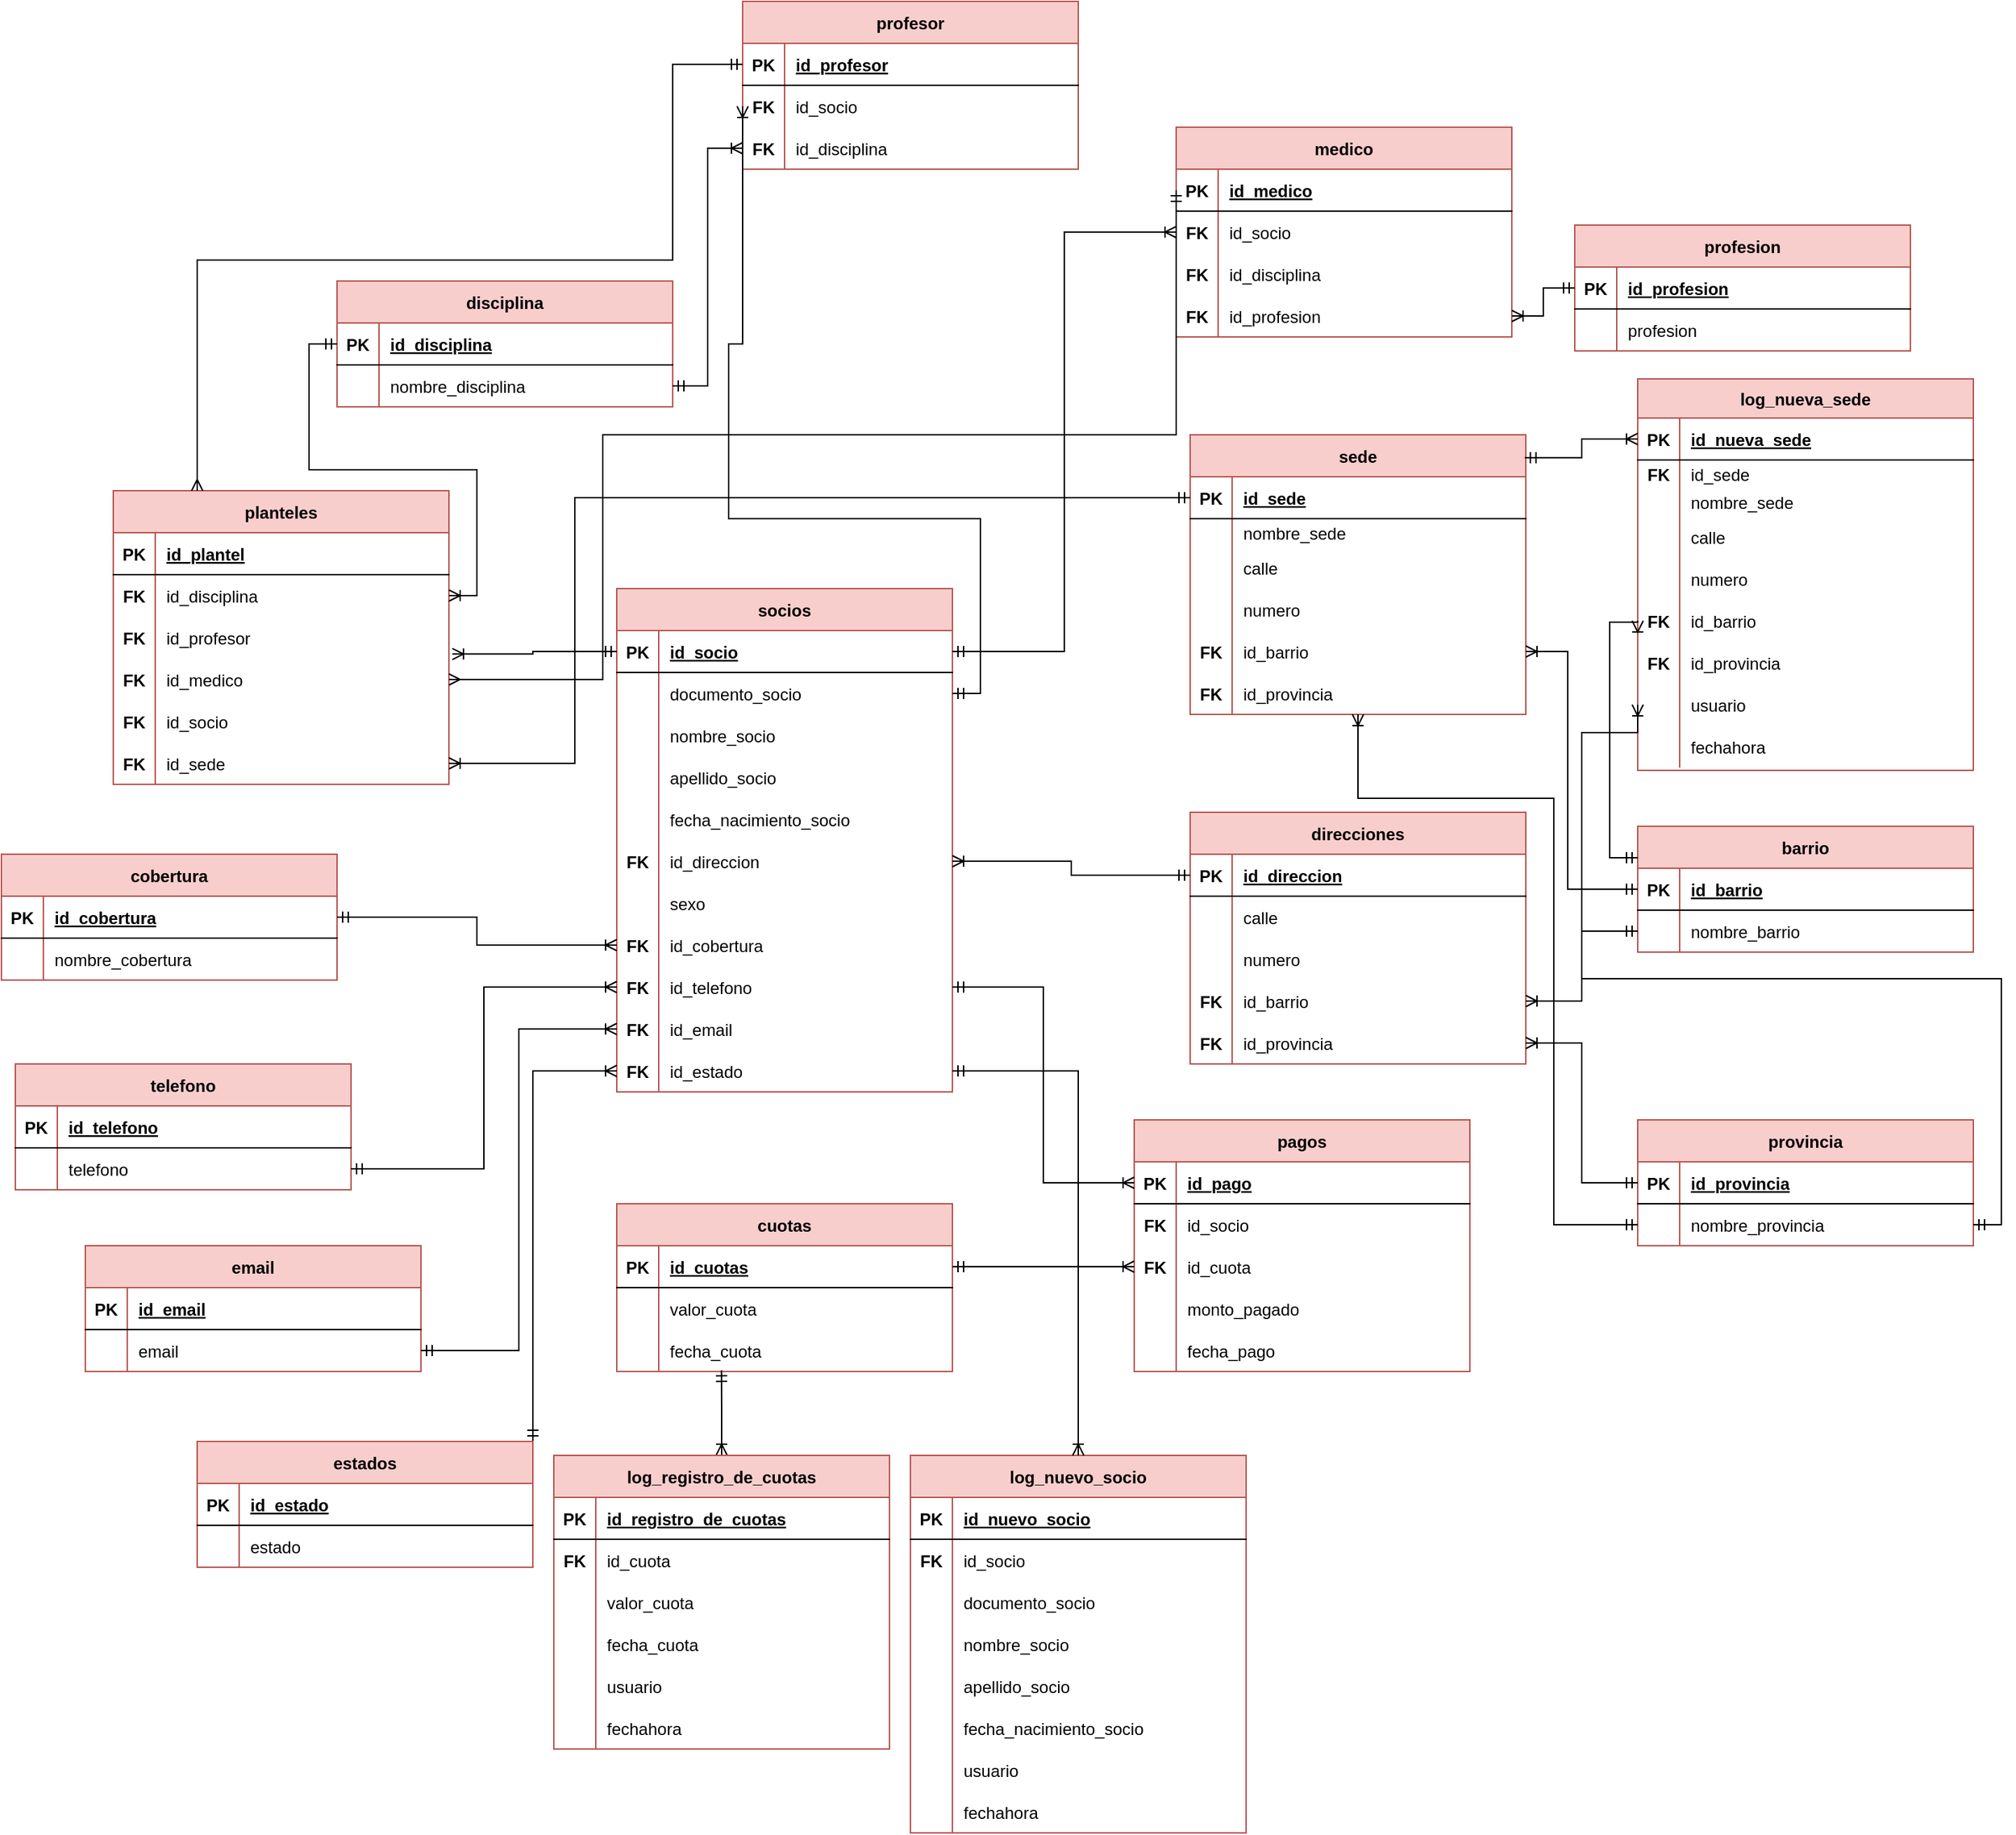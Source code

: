 <mxfile version="21.6.8" type="device">
  <diagram id="R2lEEEUBdFMjLlhIrx00" name="Page-1">
    <mxGraphModel dx="2206" dy="2414" grid="1" gridSize="10" guides="1" tooltips="1" connect="1" arrows="1" fold="1" page="1" pageScale="1" pageWidth="850" pageHeight="1100" math="0" shadow="0" extFonts="Permanent Marker^https://fonts.googleapis.com/css?family=Permanent+Marker">
      <root>
        <mxCell id="0" />
        <mxCell id="1" parent="0" />
        <mxCell id="C-vyLk0tnHw3VtMMgP7b-23" value="socios" style="shape=table;startSize=30;container=1;collapsible=1;childLayout=tableLayout;fixedRows=1;rowLines=0;fontStyle=1;align=center;resizeLast=1;fillColor=#f8cecc;strokeColor=#b85450;" parent="1" vertex="1">
          <mxGeometry x="470" y="-390" width="240" height="360" as="geometry" />
        </mxCell>
        <mxCell id="C-vyLk0tnHw3VtMMgP7b-24" value="" style="shape=partialRectangle;collapsible=0;dropTarget=0;pointerEvents=0;fillColor=none;points=[[0,0.5],[1,0.5]];portConstraint=eastwest;top=0;left=0;right=0;bottom=1;" parent="C-vyLk0tnHw3VtMMgP7b-23" vertex="1">
          <mxGeometry y="30" width="240" height="30" as="geometry" />
        </mxCell>
        <mxCell id="C-vyLk0tnHw3VtMMgP7b-25" value="PK" style="shape=partialRectangle;overflow=hidden;connectable=0;fillColor=none;top=0;left=0;bottom=0;right=0;fontStyle=1;" parent="C-vyLk0tnHw3VtMMgP7b-24" vertex="1">
          <mxGeometry width="30" height="30" as="geometry">
            <mxRectangle width="30" height="30" as="alternateBounds" />
          </mxGeometry>
        </mxCell>
        <mxCell id="C-vyLk0tnHw3VtMMgP7b-26" value="id_socio" style="shape=partialRectangle;overflow=hidden;connectable=0;fillColor=none;top=0;left=0;bottom=0;right=0;align=left;spacingLeft=6;fontStyle=5;" parent="C-vyLk0tnHw3VtMMgP7b-24" vertex="1">
          <mxGeometry x="30" width="210" height="30" as="geometry">
            <mxRectangle width="210" height="30" as="alternateBounds" />
          </mxGeometry>
        </mxCell>
        <mxCell id="q4q0OsbJX47O_npoKAJM-372" style="shape=partialRectangle;collapsible=0;dropTarget=0;pointerEvents=0;fillColor=none;points=[[0,0.5],[1,0.5]];portConstraint=eastwest;top=0;left=0;right=0;bottom=0;" parent="C-vyLk0tnHw3VtMMgP7b-23" vertex="1">
          <mxGeometry y="60" width="240" height="30" as="geometry" />
        </mxCell>
        <mxCell id="q4q0OsbJX47O_npoKAJM-373" style="shape=partialRectangle;overflow=hidden;connectable=0;fillColor=none;top=0;left=0;bottom=0;right=0;" parent="q4q0OsbJX47O_npoKAJM-372" vertex="1">
          <mxGeometry width="30" height="30" as="geometry">
            <mxRectangle width="30" height="30" as="alternateBounds" />
          </mxGeometry>
        </mxCell>
        <mxCell id="q4q0OsbJX47O_npoKAJM-374" value="documento_socio" style="shape=partialRectangle;overflow=hidden;connectable=0;fillColor=none;top=0;left=0;bottom=0;right=0;align=left;spacingLeft=6;" parent="q4q0OsbJX47O_npoKAJM-372" vertex="1">
          <mxGeometry x="30" width="210" height="30" as="geometry">
            <mxRectangle width="210" height="30" as="alternateBounds" />
          </mxGeometry>
        </mxCell>
        <mxCell id="C-vyLk0tnHw3VtMMgP7b-27" value="" style="shape=partialRectangle;collapsible=0;dropTarget=0;pointerEvents=0;fillColor=none;points=[[0,0.5],[1,0.5]];portConstraint=eastwest;top=0;left=0;right=0;bottom=0;" parent="C-vyLk0tnHw3VtMMgP7b-23" vertex="1">
          <mxGeometry y="90" width="240" height="30" as="geometry" />
        </mxCell>
        <mxCell id="C-vyLk0tnHw3VtMMgP7b-28" value="" style="shape=partialRectangle;overflow=hidden;connectable=0;fillColor=none;top=0;left=0;bottom=0;right=0;" parent="C-vyLk0tnHw3VtMMgP7b-27" vertex="1">
          <mxGeometry width="30" height="30" as="geometry">
            <mxRectangle width="30" height="30" as="alternateBounds" />
          </mxGeometry>
        </mxCell>
        <mxCell id="C-vyLk0tnHw3VtMMgP7b-29" value="nombre_socio" style="shape=partialRectangle;overflow=hidden;connectable=0;fillColor=none;top=0;left=0;bottom=0;right=0;align=left;spacingLeft=6;" parent="C-vyLk0tnHw3VtMMgP7b-27" vertex="1">
          <mxGeometry x="30" width="210" height="30" as="geometry">
            <mxRectangle width="210" height="30" as="alternateBounds" />
          </mxGeometry>
        </mxCell>
        <mxCell id="q4q0OsbJX47O_npoKAJM-129" style="shape=partialRectangle;collapsible=0;dropTarget=0;pointerEvents=0;fillColor=none;points=[[0,0.5],[1,0.5]];portConstraint=eastwest;top=0;left=0;right=0;bottom=0;" parent="C-vyLk0tnHw3VtMMgP7b-23" vertex="1">
          <mxGeometry y="120" width="240" height="30" as="geometry" />
        </mxCell>
        <mxCell id="q4q0OsbJX47O_npoKAJM-130" style="shape=partialRectangle;overflow=hidden;connectable=0;fillColor=none;top=0;left=0;bottom=0;right=0;" parent="q4q0OsbJX47O_npoKAJM-129" vertex="1">
          <mxGeometry width="30" height="30" as="geometry">
            <mxRectangle width="30" height="30" as="alternateBounds" />
          </mxGeometry>
        </mxCell>
        <mxCell id="q4q0OsbJX47O_npoKAJM-131" value="apellido_socio" style="shape=partialRectangle;overflow=hidden;connectable=0;fillColor=none;top=0;left=0;bottom=0;right=0;align=left;spacingLeft=6;" parent="q4q0OsbJX47O_npoKAJM-129" vertex="1">
          <mxGeometry x="30" width="210" height="30" as="geometry">
            <mxRectangle width="210" height="30" as="alternateBounds" />
          </mxGeometry>
        </mxCell>
        <mxCell id="q4q0OsbJX47O_npoKAJM-132" style="shape=partialRectangle;collapsible=0;dropTarget=0;pointerEvents=0;fillColor=none;points=[[0,0.5],[1,0.5]];portConstraint=eastwest;top=0;left=0;right=0;bottom=0;" parent="C-vyLk0tnHw3VtMMgP7b-23" vertex="1">
          <mxGeometry y="150" width="240" height="30" as="geometry" />
        </mxCell>
        <mxCell id="q4q0OsbJX47O_npoKAJM-133" style="shape=partialRectangle;overflow=hidden;connectable=0;fillColor=none;top=0;left=0;bottom=0;right=0;" parent="q4q0OsbJX47O_npoKAJM-132" vertex="1">
          <mxGeometry width="30" height="30" as="geometry">
            <mxRectangle width="30" height="30" as="alternateBounds" />
          </mxGeometry>
        </mxCell>
        <mxCell id="q4q0OsbJX47O_npoKAJM-134" value="fecha_nacimiento_socio" style="shape=partialRectangle;overflow=hidden;connectable=0;fillColor=none;top=0;left=0;bottom=0;right=0;align=left;spacingLeft=6;" parent="q4q0OsbJX47O_npoKAJM-132" vertex="1">
          <mxGeometry x="30" width="210" height="30" as="geometry">
            <mxRectangle width="210" height="30" as="alternateBounds" />
          </mxGeometry>
        </mxCell>
        <mxCell id="ULYlhQ1vIEuP3yVZWDIP-1" style="shape=partialRectangle;collapsible=0;dropTarget=0;pointerEvents=0;fillColor=none;points=[[0,0.5],[1,0.5]];portConstraint=eastwest;top=0;left=0;right=0;bottom=0;" parent="C-vyLk0tnHw3VtMMgP7b-23" vertex="1">
          <mxGeometry y="180" width="240" height="30" as="geometry" />
        </mxCell>
        <mxCell id="ULYlhQ1vIEuP3yVZWDIP-2" value="FK" style="shape=partialRectangle;overflow=hidden;connectable=0;fillColor=none;top=0;left=0;bottom=0;right=0;fontStyle=1" parent="ULYlhQ1vIEuP3yVZWDIP-1" vertex="1">
          <mxGeometry width="30" height="30" as="geometry">
            <mxRectangle width="30" height="30" as="alternateBounds" />
          </mxGeometry>
        </mxCell>
        <mxCell id="ULYlhQ1vIEuP3yVZWDIP-3" value="id_direccion" style="shape=partialRectangle;overflow=hidden;connectable=0;fillColor=none;top=0;left=0;bottom=0;right=0;align=left;spacingLeft=6;" parent="ULYlhQ1vIEuP3yVZWDIP-1" vertex="1">
          <mxGeometry x="30" width="210" height="30" as="geometry">
            <mxRectangle width="210" height="30" as="alternateBounds" />
          </mxGeometry>
        </mxCell>
        <mxCell id="q4q0OsbJX47O_npoKAJM-138" style="shape=partialRectangle;collapsible=0;dropTarget=0;pointerEvents=0;fillColor=none;points=[[0,0.5],[1,0.5]];portConstraint=eastwest;top=0;left=0;right=0;bottom=0;" parent="C-vyLk0tnHw3VtMMgP7b-23" vertex="1">
          <mxGeometry y="210" width="240" height="30" as="geometry" />
        </mxCell>
        <mxCell id="q4q0OsbJX47O_npoKAJM-139" value="" style="shape=partialRectangle;overflow=hidden;connectable=0;fillColor=none;top=0;left=0;bottom=0;right=0;fontStyle=1" parent="q4q0OsbJX47O_npoKAJM-138" vertex="1">
          <mxGeometry width="30" height="30" as="geometry">
            <mxRectangle width="30" height="30" as="alternateBounds" />
          </mxGeometry>
        </mxCell>
        <mxCell id="q4q0OsbJX47O_npoKAJM-140" value="sexo" style="shape=partialRectangle;overflow=hidden;connectable=0;fillColor=none;top=0;left=0;bottom=0;right=0;align=left;spacingLeft=6;" parent="q4q0OsbJX47O_npoKAJM-138" vertex="1">
          <mxGeometry x="30" width="210" height="30" as="geometry">
            <mxRectangle width="210" height="30" as="alternateBounds" />
          </mxGeometry>
        </mxCell>
        <mxCell id="q4q0OsbJX47O_npoKAJM-355" style="shape=partialRectangle;collapsible=0;dropTarget=0;pointerEvents=0;fillColor=none;points=[[0,0.5],[1,0.5]];portConstraint=eastwest;top=0;left=0;right=0;bottom=0;" parent="C-vyLk0tnHw3VtMMgP7b-23" vertex="1">
          <mxGeometry y="240" width="240" height="30" as="geometry" />
        </mxCell>
        <mxCell id="q4q0OsbJX47O_npoKAJM-356" value="FK" style="shape=partialRectangle;overflow=hidden;connectable=0;fillColor=none;top=0;left=0;bottom=0;right=0;fontStyle=1" parent="q4q0OsbJX47O_npoKAJM-355" vertex="1">
          <mxGeometry width="30" height="30" as="geometry">
            <mxRectangle width="30" height="30" as="alternateBounds" />
          </mxGeometry>
        </mxCell>
        <mxCell id="q4q0OsbJX47O_npoKAJM-357" value="id_cobertura" style="shape=partialRectangle;overflow=hidden;connectable=0;fillColor=none;top=0;left=0;bottom=0;right=0;align=left;spacingLeft=6;" parent="q4q0OsbJX47O_npoKAJM-355" vertex="1">
          <mxGeometry x="30" width="210" height="30" as="geometry">
            <mxRectangle width="210" height="30" as="alternateBounds" />
          </mxGeometry>
        </mxCell>
        <mxCell id="ULYlhQ1vIEuP3yVZWDIP-12" style="shape=partialRectangle;collapsible=0;dropTarget=0;pointerEvents=0;fillColor=none;points=[[0,0.5],[1,0.5]];portConstraint=eastwest;top=0;left=0;right=0;bottom=0;" parent="C-vyLk0tnHw3VtMMgP7b-23" vertex="1">
          <mxGeometry y="270" width="240" height="30" as="geometry" />
        </mxCell>
        <mxCell id="ULYlhQ1vIEuP3yVZWDIP-13" value="FK" style="shape=partialRectangle;overflow=hidden;connectable=0;fillColor=none;top=0;left=0;bottom=0;right=0;fontStyle=1" parent="ULYlhQ1vIEuP3yVZWDIP-12" vertex="1">
          <mxGeometry width="30" height="30" as="geometry">
            <mxRectangle width="30" height="30" as="alternateBounds" />
          </mxGeometry>
        </mxCell>
        <mxCell id="ULYlhQ1vIEuP3yVZWDIP-14" value="id_telefono" style="shape=partialRectangle;overflow=hidden;connectable=0;fillColor=none;top=0;left=0;bottom=0;right=0;align=left;spacingLeft=6;" parent="ULYlhQ1vIEuP3yVZWDIP-12" vertex="1">
          <mxGeometry x="30" width="210" height="30" as="geometry">
            <mxRectangle width="210" height="30" as="alternateBounds" />
          </mxGeometry>
        </mxCell>
        <mxCell id="ULYlhQ1vIEuP3yVZWDIP-25" style="shape=partialRectangle;collapsible=0;dropTarget=0;pointerEvents=0;fillColor=none;points=[[0,0.5],[1,0.5]];portConstraint=eastwest;top=0;left=0;right=0;bottom=0;" parent="C-vyLk0tnHw3VtMMgP7b-23" vertex="1">
          <mxGeometry y="300" width="240" height="30" as="geometry" />
        </mxCell>
        <mxCell id="ULYlhQ1vIEuP3yVZWDIP-26" value="FK" style="shape=partialRectangle;overflow=hidden;connectable=0;fillColor=none;top=0;left=0;bottom=0;right=0;fontStyle=1" parent="ULYlhQ1vIEuP3yVZWDIP-25" vertex="1">
          <mxGeometry width="30" height="30" as="geometry">
            <mxRectangle width="30" height="30" as="alternateBounds" />
          </mxGeometry>
        </mxCell>
        <mxCell id="ULYlhQ1vIEuP3yVZWDIP-27" value="id_email" style="shape=partialRectangle;overflow=hidden;connectable=0;fillColor=none;top=0;left=0;bottom=0;right=0;align=left;spacingLeft=6;" parent="ULYlhQ1vIEuP3yVZWDIP-25" vertex="1">
          <mxGeometry x="30" width="210" height="30" as="geometry">
            <mxRectangle width="210" height="30" as="alternateBounds" />
          </mxGeometry>
        </mxCell>
        <mxCell id="KtCX2AKEOsHGNb-J1jnI-1" style="shape=partialRectangle;collapsible=0;dropTarget=0;pointerEvents=0;fillColor=none;points=[[0,0.5],[1,0.5]];portConstraint=eastwest;top=0;left=0;right=0;bottom=0;" parent="C-vyLk0tnHw3VtMMgP7b-23" vertex="1">
          <mxGeometry y="330" width="240" height="30" as="geometry" />
        </mxCell>
        <mxCell id="KtCX2AKEOsHGNb-J1jnI-2" value="FK" style="shape=partialRectangle;overflow=hidden;connectable=0;fillColor=none;top=0;left=0;bottom=0;right=0;fontStyle=1" parent="KtCX2AKEOsHGNb-J1jnI-1" vertex="1">
          <mxGeometry width="30" height="30" as="geometry">
            <mxRectangle width="30" height="30" as="alternateBounds" />
          </mxGeometry>
        </mxCell>
        <mxCell id="KtCX2AKEOsHGNb-J1jnI-3" value="id_estado" style="shape=partialRectangle;overflow=hidden;connectable=0;fillColor=none;top=0;left=0;bottom=0;right=0;align=left;spacingLeft=6;" parent="KtCX2AKEOsHGNb-J1jnI-1" vertex="1">
          <mxGeometry x="30" width="210" height="30" as="geometry">
            <mxRectangle width="210" height="30" as="alternateBounds" />
          </mxGeometry>
        </mxCell>
        <mxCell id="q4q0OsbJX47O_npoKAJM-48" value="profesor" style="shape=table;startSize=30;container=1;collapsible=1;childLayout=tableLayout;fixedRows=1;rowLines=0;fontStyle=1;align=center;resizeLast=1;fillColor=#f8cecc;strokeColor=#b85450;" parent="1" vertex="1">
          <mxGeometry x="560" y="-810" width="240" height="120" as="geometry" />
        </mxCell>
        <mxCell id="q4q0OsbJX47O_npoKAJM-49" value="" style="shape=partialRectangle;collapsible=0;dropTarget=0;pointerEvents=0;fillColor=none;points=[[0,0.5],[1,0.5]];portConstraint=eastwest;top=0;left=0;right=0;bottom=1;" parent="q4q0OsbJX47O_npoKAJM-48" vertex="1">
          <mxGeometry y="30" width="240" height="30" as="geometry" />
        </mxCell>
        <mxCell id="q4q0OsbJX47O_npoKAJM-50" value="PK" style="shape=partialRectangle;overflow=hidden;connectable=0;fillColor=none;top=0;left=0;bottom=0;right=0;fontStyle=1;" parent="q4q0OsbJX47O_npoKAJM-49" vertex="1">
          <mxGeometry width="30" height="30" as="geometry">
            <mxRectangle width="30" height="30" as="alternateBounds" />
          </mxGeometry>
        </mxCell>
        <mxCell id="q4q0OsbJX47O_npoKAJM-51" value="id_profesor" style="shape=partialRectangle;overflow=hidden;connectable=0;fillColor=none;top=0;left=0;bottom=0;right=0;align=left;spacingLeft=6;fontStyle=5;" parent="q4q0OsbJX47O_npoKAJM-49" vertex="1">
          <mxGeometry x="30" width="210" height="30" as="geometry">
            <mxRectangle width="210" height="30" as="alternateBounds" />
          </mxGeometry>
        </mxCell>
        <mxCell id="q4q0OsbJX47O_npoKAJM-93" style="shape=partialRectangle;collapsible=0;dropTarget=0;pointerEvents=0;fillColor=none;points=[[0,0.5],[1,0.5]];portConstraint=eastwest;top=0;left=0;right=0;bottom=0;" parent="q4q0OsbJX47O_npoKAJM-48" vertex="1">
          <mxGeometry y="60" width="240" height="30" as="geometry" />
        </mxCell>
        <mxCell id="q4q0OsbJX47O_npoKAJM-94" value="FK" style="shape=partialRectangle;overflow=hidden;connectable=0;fillColor=none;top=0;left=0;bottom=0;right=0;fontStyle=1" parent="q4q0OsbJX47O_npoKAJM-93" vertex="1">
          <mxGeometry width="30" height="30" as="geometry">
            <mxRectangle width="30" height="30" as="alternateBounds" />
          </mxGeometry>
        </mxCell>
        <mxCell id="q4q0OsbJX47O_npoKAJM-95" value="id_socio" style="shape=partialRectangle;overflow=hidden;connectable=0;fillColor=none;top=0;left=0;bottom=0;right=0;align=left;spacingLeft=6;" parent="q4q0OsbJX47O_npoKAJM-93" vertex="1">
          <mxGeometry x="30" width="210" height="30" as="geometry">
            <mxRectangle width="210" height="30" as="alternateBounds" />
          </mxGeometry>
        </mxCell>
        <mxCell id="q4q0OsbJX47O_npoKAJM-96" style="shape=partialRectangle;collapsible=0;dropTarget=0;pointerEvents=0;fillColor=none;points=[[0,0.5],[1,0.5]];portConstraint=eastwest;top=0;left=0;right=0;bottom=0;" parent="q4q0OsbJX47O_npoKAJM-48" vertex="1">
          <mxGeometry y="90" width="240" height="30" as="geometry" />
        </mxCell>
        <mxCell id="q4q0OsbJX47O_npoKAJM-97" value="FK" style="shape=partialRectangle;overflow=hidden;connectable=0;fillColor=none;top=0;left=0;bottom=0;right=0;fontStyle=1" parent="q4q0OsbJX47O_npoKAJM-96" vertex="1">
          <mxGeometry width="30" height="30" as="geometry">
            <mxRectangle width="30" height="30" as="alternateBounds" />
          </mxGeometry>
        </mxCell>
        <mxCell id="q4q0OsbJX47O_npoKAJM-98" value="id_disciplina" style="shape=partialRectangle;overflow=hidden;connectable=0;fillColor=none;top=0;left=0;bottom=0;right=0;align=left;spacingLeft=6;" parent="q4q0OsbJX47O_npoKAJM-96" vertex="1">
          <mxGeometry x="30" width="210" height="30" as="geometry">
            <mxRectangle width="210" height="30" as="alternateBounds" />
          </mxGeometry>
        </mxCell>
        <mxCell id="q4q0OsbJX47O_npoKAJM-112" value="medico" style="shape=table;startSize=30;container=1;collapsible=1;childLayout=tableLayout;fixedRows=1;rowLines=0;fontStyle=1;align=center;resizeLast=1;fillColor=#f8cecc;strokeColor=#b85450;" parent="1" vertex="1">
          <mxGeometry x="870" y="-720" width="240" height="150" as="geometry" />
        </mxCell>
        <mxCell id="q4q0OsbJX47O_npoKAJM-113" value="" style="shape=partialRectangle;collapsible=0;dropTarget=0;pointerEvents=0;fillColor=none;points=[[0,0.5],[1,0.5]];portConstraint=eastwest;top=0;left=0;right=0;bottom=1;" parent="q4q0OsbJX47O_npoKAJM-112" vertex="1">
          <mxGeometry y="30" width="240" height="30" as="geometry" />
        </mxCell>
        <mxCell id="q4q0OsbJX47O_npoKAJM-114" value="PK" style="shape=partialRectangle;overflow=hidden;connectable=0;fillColor=none;top=0;left=0;bottom=0;right=0;fontStyle=1;" parent="q4q0OsbJX47O_npoKAJM-113" vertex="1">
          <mxGeometry width="30" height="30" as="geometry">
            <mxRectangle width="30" height="30" as="alternateBounds" />
          </mxGeometry>
        </mxCell>
        <mxCell id="q4q0OsbJX47O_npoKAJM-115" value="id_medico" style="shape=partialRectangle;overflow=hidden;connectable=0;fillColor=none;top=0;left=0;bottom=0;right=0;align=left;spacingLeft=6;fontStyle=5;" parent="q4q0OsbJX47O_npoKAJM-113" vertex="1">
          <mxGeometry x="30" width="210" height="30" as="geometry">
            <mxRectangle width="210" height="30" as="alternateBounds" />
          </mxGeometry>
        </mxCell>
        <mxCell id="q4q0OsbJX47O_npoKAJM-187" style="shape=partialRectangle;collapsible=0;dropTarget=0;pointerEvents=0;fillColor=none;points=[[0,0.5],[1,0.5]];portConstraint=eastwest;top=0;left=0;right=0;bottom=0;" parent="q4q0OsbJX47O_npoKAJM-112" vertex="1">
          <mxGeometry y="60" width="240" height="30" as="geometry" />
        </mxCell>
        <mxCell id="q4q0OsbJX47O_npoKAJM-188" value="FK" style="shape=partialRectangle;overflow=hidden;connectable=0;fillColor=none;top=0;left=0;bottom=0;right=0;fontStyle=1" parent="q4q0OsbJX47O_npoKAJM-187" vertex="1">
          <mxGeometry width="30" height="30" as="geometry">
            <mxRectangle width="30" height="30" as="alternateBounds" />
          </mxGeometry>
        </mxCell>
        <mxCell id="q4q0OsbJX47O_npoKAJM-189" value="id_socio" style="shape=partialRectangle;overflow=hidden;connectable=0;fillColor=none;top=0;left=0;bottom=0;right=0;align=left;spacingLeft=6;" parent="q4q0OsbJX47O_npoKAJM-187" vertex="1">
          <mxGeometry x="30" width="210" height="30" as="geometry">
            <mxRectangle width="210" height="30" as="alternateBounds" />
          </mxGeometry>
        </mxCell>
        <mxCell id="q4q0OsbJX47O_npoKAJM-119" style="shape=partialRectangle;collapsible=0;dropTarget=0;pointerEvents=0;fillColor=none;points=[[0,0.5],[1,0.5]];portConstraint=eastwest;top=0;left=0;right=0;bottom=0;" parent="q4q0OsbJX47O_npoKAJM-112" vertex="1">
          <mxGeometry y="90" width="240" height="30" as="geometry" />
        </mxCell>
        <mxCell id="q4q0OsbJX47O_npoKAJM-120" value="FK" style="shape=partialRectangle;overflow=hidden;connectable=0;fillColor=none;top=0;left=0;bottom=0;right=0;fontStyle=1" parent="q4q0OsbJX47O_npoKAJM-119" vertex="1">
          <mxGeometry width="30" height="30" as="geometry">
            <mxRectangle width="30" height="30" as="alternateBounds" />
          </mxGeometry>
        </mxCell>
        <mxCell id="q4q0OsbJX47O_npoKAJM-121" value="id_disciplina" style="shape=partialRectangle;overflow=hidden;connectable=0;fillColor=none;top=0;left=0;bottom=0;right=0;align=left;spacingLeft=6;" parent="q4q0OsbJX47O_npoKAJM-119" vertex="1">
          <mxGeometry x="30" width="210" height="30" as="geometry">
            <mxRectangle width="210" height="30" as="alternateBounds" />
          </mxGeometry>
        </mxCell>
        <mxCell id="q4q0OsbJX47O_npoKAJM-116" style="shape=partialRectangle;collapsible=0;dropTarget=0;pointerEvents=0;fillColor=none;points=[[0,0.5],[1,0.5]];portConstraint=eastwest;top=0;left=0;right=0;bottom=0;" parent="q4q0OsbJX47O_npoKAJM-112" vertex="1">
          <mxGeometry y="120" width="240" height="30" as="geometry" />
        </mxCell>
        <mxCell id="q4q0OsbJX47O_npoKAJM-117" value="FK" style="shape=partialRectangle;overflow=hidden;connectable=0;fillColor=none;top=0;left=0;bottom=0;right=0;fontStyle=1" parent="q4q0OsbJX47O_npoKAJM-116" vertex="1">
          <mxGeometry width="30" height="30" as="geometry">
            <mxRectangle width="30" height="30" as="alternateBounds" />
          </mxGeometry>
        </mxCell>
        <mxCell id="q4q0OsbJX47O_npoKAJM-118" value="id_profesion" style="shape=partialRectangle;overflow=hidden;connectable=0;fillColor=none;top=0;left=0;bottom=0;right=0;align=left;spacingLeft=6;" parent="q4q0OsbJX47O_npoKAJM-116" vertex="1">
          <mxGeometry x="30" width="210" height="30" as="geometry">
            <mxRectangle width="210" height="30" as="alternateBounds" />
          </mxGeometry>
        </mxCell>
        <mxCell id="q4q0OsbJX47O_npoKAJM-151" value="planteles" style="shape=table;startSize=30;container=1;collapsible=1;childLayout=tableLayout;fixedRows=1;rowLines=0;fontStyle=1;align=center;resizeLast=1;fillColor=#f8cecc;strokeColor=#b85450;" parent="1" vertex="1">
          <mxGeometry x="110" y="-460" width="240" height="210" as="geometry" />
        </mxCell>
        <mxCell id="q4q0OsbJX47O_npoKAJM-152" value="" style="shape=partialRectangle;collapsible=0;dropTarget=0;pointerEvents=0;fillColor=none;points=[[0,0.5],[1,0.5]];portConstraint=eastwest;top=0;left=0;right=0;bottom=1;" parent="q4q0OsbJX47O_npoKAJM-151" vertex="1">
          <mxGeometry y="30" width="240" height="30" as="geometry" />
        </mxCell>
        <mxCell id="q4q0OsbJX47O_npoKAJM-153" value="PK" style="shape=partialRectangle;overflow=hidden;connectable=0;fillColor=none;top=0;left=0;bottom=0;right=0;fontStyle=1;" parent="q4q0OsbJX47O_npoKAJM-152" vertex="1">
          <mxGeometry width="30" height="30" as="geometry">
            <mxRectangle width="30" height="30" as="alternateBounds" />
          </mxGeometry>
        </mxCell>
        <mxCell id="q4q0OsbJX47O_npoKAJM-154" value="id_plantel" style="shape=partialRectangle;overflow=hidden;connectable=0;fillColor=none;top=0;left=0;bottom=0;right=0;align=left;spacingLeft=6;fontStyle=5;" parent="q4q0OsbJX47O_npoKAJM-152" vertex="1">
          <mxGeometry x="30" width="210" height="30" as="geometry">
            <mxRectangle width="210" height="30" as="alternateBounds" />
          </mxGeometry>
        </mxCell>
        <mxCell id="q4q0OsbJX47O_npoKAJM-155" value="" style="shape=partialRectangle;collapsible=0;dropTarget=0;pointerEvents=0;fillColor=none;points=[[0,0.5],[1,0.5]];portConstraint=eastwest;top=0;left=0;right=0;bottom=0;" parent="q4q0OsbJX47O_npoKAJM-151" vertex="1">
          <mxGeometry y="60" width="240" height="30" as="geometry" />
        </mxCell>
        <mxCell id="q4q0OsbJX47O_npoKAJM-156" value="FK" style="shape=partialRectangle;overflow=hidden;connectable=0;fillColor=none;top=0;left=0;bottom=0;right=0;fontStyle=1" parent="q4q0OsbJX47O_npoKAJM-155" vertex="1">
          <mxGeometry width="30" height="30" as="geometry">
            <mxRectangle width="30" height="30" as="alternateBounds" />
          </mxGeometry>
        </mxCell>
        <mxCell id="q4q0OsbJX47O_npoKAJM-157" value="id_disciplina" style="shape=partialRectangle;overflow=hidden;connectable=0;fillColor=none;top=0;left=0;bottom=0;right=0;align=left;spacingLeft=6;" parent="q4q0OsbJX47O_npoKAJM-155" vertex="1">
          <mxGeometry x="30" width="210" height="30" as="geometry">
            <mxRectangle width="210" height="30" as="alternateBounds" />
          </mxGeometry>
        </mxCell>
        <mxCell id="q4q0OsbJX47O_npoKAJM-362" style="shape=partialRectangle;collapsible=0;dropTarget=0;pointerEvents=0;fillColor=none;points=[[0,0.5],[1,0.5]];portConstraint=eastwest;top=0;left=0;right=0;bottom=0;" parent="q4q0OsbJX47O_npoKAJM-151" vertex="1">
          <mxGeometry y="90" width="240" height="30" as="geometry" />
        </mxCell>
        <mxCell id="q4q0OsbJX47O_npoKAJM-363" value="FK" style="shape=partialRectangle;overflow=hidden;connectable=0;fillColor=none;top=0;left=0;bottom=0;right=0;fontStyle=1" parent="q4q0OsbJX47O_npoKAJM-362" vertex="1">
          <mxGeometry width="30" height="30" as="geometry">
            <mxRectangle width="30" height="30" as="alternateBounds" />
          </mxGeometry>
        </mxCell>
        <mxCell id="q4q0OsbJX47O_npoKAJM-364" value="id_profesor" style="shape=partialRectangle;overflow=hidden;connectable=0;fillColor=none;top=0;left=0;bottom=0;right=0;align=left;spacingLeft=6;" parent="q4q0OsbJX47O_npoKAJM-362" vertex="1">
          <mxGeometry x="30" width="210" height="30" as="geometry">
            <mxRectangle width="210" height="30" as="alternateBounds" />
          </mxGeometry>
        </mxCell>
        <mxCell id="q4q0OsbJX47O_npoKAJM-359" style="shape=partialRectangle;collapsible=0;dropTarget=0;pointerEvents=0;fillColor=none;points=[[0,0.5],[1,0.5]];portConstraint=eastwest;top=0;left=0;right=0;bottom=0;" parent="q4q0OsbJX47O_npoKAJM-151" vertex="1">
          <mxGeometry y="120" width="240" height="30" as="geometry" />
        </mxCell>
        <mxCell id="q4q0OsbJX47O_npoKAJM-360" value="FK" style="shape=partialRectangle;overflow=hidden;connectable=0;fillColor=none;top=0;left=0;bottom=0;right=0;fontStyle=1" parent="q4q0OsbJX47O_npoKAJM-359" vertex="1">
          <mxGeometry width="30" height="30" as="geometry">
            <mxRectangle width="30" height="30" as="alternateBounds" />
          </mxGeometry>
        </mxCell>
        <mxCell id="q4q0OsbJX47O_npoKAJM-361" value="id_medico" style="shape=partialRectangle;overflow=hidden;connectable=0;fillColor=none;top=0;left=0;bottom=0;right=0;align=left;spacingLeft=6;" parent="q4q0OsbJX47O_npoKAJM-359" vertex="1">
          <mxGeometry x="30" width="210" height="30" as="geometry">
            <mxRectangle width="210" height="30" as="alternateBounds" />
          </mxGeometry>
        </mxCell>
        <mxCell id="q4q0OsbJX47O_npoKAJM-392" style="shape=partialRectangle;collapsible=0;dropTarget=0;pointerEvents=0;fillColor=none;points=[[0,0.5],[1,0.5]];portConstraint=eastwest;top=0;left=0;right=0;bottom=0;" parent="q4q0OsbJX47O_npoKAJM-151" vertex="1">
          <mxGeometry y="150" width="240" height="30" as="geometry" />
        </mxCell>
        <mxCell id="q4q0OsbJX47O_npoKAJM-393" value="FK" style="shape=partialRectangle;overflow=hidden;connectable=0;fillColor=none;top=0;left=0;bottom=0;right=0;fontStyle=1" parent="q4q0OsbJX47O_npoKAJM-392" vertex="1">
          <mxGeometry width="30" height="30" as="geometry">
            <mxRectangle width="30" height="30" as="alternateBounds" />
          </mxGeometry>
        </mxCell>
        <mxCell id="q4q0OsbJX47O_npoKAJM-394" value="id_socio" style="shape=partialRectangle;overflow=hidden;connectable=0;fillColor=none;top=0;left=0;bottom=0;right=0;align=left;spacingLeft=6;" parent="q4q0OsbJX47O_npoKAJM-392" vertex="1">
          <mxGeometry x="30" width="210" height="30" as="geometry">
            <mxRectangle width="210" height="30" as="alternateBounds" />
          </mxGeometry>
        </mxCell>
        <mxCell id="q4q0OsbJX47O_npoKAJM-389" style="shape=partialRectangle;collapsible=0;dropTarget=0;pointerEvents=0;fillColor=none;points=[[0,0.5],[1,0.5]];portConstraint=eastwest;top=0;left=0;right=0;bottom=0;" parent="q4q0OsbJX47O_npoKAJM-151" vertex="1">
          <mxGeometry y="180" width="240" height="30" as="geometry" />
        </mxCell>
        <mxCell id="q4q0OsbJX47O_npoKAJM-390" value="FK" style="shape=partialRectangle;overflow=hidden;connectable=0;fillColor=none;top=0;left=0;bottom=0;right=0;fontStyle=1" parent="q4q0OsbJX47O_npoKAJM-389" vertex="1">
          <mxGeometry width="30" height="30" as="geometry">
            <mxRectangle width="30" height="30" as="alternateBounds" />
          </mxGeometry>
        </mxCell>
        <mxCell id="q4q0OsbJX47O_npoKAJM-391" value="id_sede" style="shape=partialRectangle;overflow=hidden;connectable=0;fillColor=none;top=0;left=0;bottom=0;right=0;align=left;spacingLeft=6;" parent="q4q0OsbJX47O_npoKAJM-389" vertex="1">
          <mxGeometry x="30" width="210" height="30" as="geometry">
            <mxRectangle width="210" height="30" as="alternateBounds" />
          </mxGeometry>
        </mxCell>
        <mxCell id="q4q0OsbJX47O_npoKAJM-226" style="edgeStyle=orthogonalEdgeStyle;rounded=0;orthogonalLoop=1;jettySize=auto;html=1;entryX=0;entryY=0.5;entryDx=0;entryDy=0;" parent="1" target="q4q0OsbJX47O_npoKAJM-49" edge="1">
          <mxGeometry relative="1" as="geometry" />
        </mxCell>
        <mxCell id="q4q0OsbJX47O_npoKAJM-258" value="direcciones" style="shape=table;startSize=30;container=1;collapsible=1;childLayout=tableLayout;fixedRows=1;rowLines=0;fontStyle=1;align=center;resizeLast=1;fillColor=#f8cecc;strokeColor=#b85450;" parent="1" vertex="1">
          <mxGeometry x="880" y="-230" width="240" height="180" as="geometry" />
        </mxCell>
        <mxCell id="q4q0OsbJX47O_npoKAJM-259" value="" style="shape=partialRectangle;collapsible=0;dropTarget=0;pointerEvents=0;fillColor=none;points=[[0,0.5],[1,0.5]];portConstraint=eastwest;top=0;left=0;right=0;bottom=1;" parent="q4q0OsbJX47O_npoKAJM-258" vertex="1">
          <mxGeometry y="30" width="240" height="30" as="geometry" />
        </mxCell>
        <mxCell id="q4q0OsbJX47O_npoKAJM-260" value="PK" style="shape=partialRectangle;overflow=hidden;connectable=0;fillColor=none;top=0;left=0;bottom=0;right=0;fontStyle=1;" parent="q4q0OsbJX47O_npoKAJM-259" vertex="1">
          <mxGeometry width="30" height="30" as="geometry">
            <mxRectangle width="30" height="30" as="alternateBounds" />
          </mxGeometry>
        </mxCell>
        <mxCell id="q4q0OsbJX47O_npoKAJM-261" value="id_direccion" style="shape=partialRectangle;overflow=hidden;connectable=0;fillColor=none;top=0;left=0;bottom=0;right=0;align=left;spacingLeft=6;fontStyle=5;" parent="q4q0OsbJX47O_npoKAJM-259" vertex="1">
          <mxGeometry x="30" width="210" height="30" as="geometry">
            <mxRectangle width="210" height="30" as="alternateBounds" />
          </mxGeometry>
        </mxCell>
        <mxCell id="q4q0OsbJX47O_npoKAJM-262" value="" style="shape=partialRectangle;collapsible=0;dropTarget=0;pointerEvents=0;fillColor=none;points=[[0,0.5],[1,0.5]];portConstraint=eastwest;top=0;left=0;right=0;bottom=0;" parent="q4q0OsbJX47O_npoKAJM-258" vertex="1">
          <mxGeometry y="60" width="240" height="30" as="geometry" />
        </mxCell>
        <mxCell id="q4q0OsbJX47O_npoKAJM-263" value="" style="shape=partialRectangle;overflow=hidden;connectable=0;fillColor=none;top=0;left=0;bottom=0;right=0;" parent="q4q0OsbJX47O_npoKAJM-262" vertex="1">
          <mxGeometry width="30" height="30" as="geometry">
            <mxRectangle width="30" height="30" as="alternateBounds" />
          </mxGeometry>
        </mxCell>
        <mxCell id="q4q0OsbJX47O_npoKAJM-264" value="calle" style="shape=partialRectangle;overflow=hidden;connectable=0;fillColor=none;top=0;left=0;bottom=0;right=0;align=left;spacingLeft=6;" parent="q4q0OsbJX47O_npoKAJM-262" vertex="1">
          <mxGeometry x="30" width="210" height="30" as="geometry">
            <mxRectangle width="210" height="30" as="alternateBounds" />
          </mxGeometry>
        </mxCell>
        <mxCell id="q4q0OsbJX47O_npoKAJM-265" style="shape=partialRectangle;collapsible=0;dropTarget=0;pointerEvents=0;fillColor=none;points=[[0,0.5],[1,0.5]];portConstraint=eastwest;top=0;left=0;right=0;bottom=0;" parent="q4q0OsbJX47O_npoKAJM-258" vertex="1">
          <mxGeometry y="90" width="240" height="30" as="geometry" />
        </mxCell>
        <mxCell id="q4q0OsbJX47O_npoKAJM-266" style="shape=partialRectangle;overflow=hidden;connectable=0;fillColor=none;top=0;left=0;bottom=0;right=0;" parent="q4q0OsbJX47O_npoKAJM-265" vertex="1">
          <mxGeometry width="30" height="30" as="geometry">
            <mxRectangle width="30" height="30" as="alternateBounds" />
          </mxGeometry>
        </mxCell>
        <mxCell id="q4q0OsbJX47O_npoKAJM-267" value="numero" style="shape=partialRectangle;overflow=hidden;connectable=0;fillColor=none;top=0;left=0;bottom=0;right=0;align=left;spacingLeft=6;" parent="q4q0OsbJX47O_npoKAJM-265" vertex="1">
          <mxGeometry x="30" width="210" height="30" as="geometry">
            <mxRectangle width="210" height="30" as="alternateBounds" />
          </mxGeometry>
        </mxCell>
        <mxCell id="q4q0OsbJX47O_npoKAJM-268" style="shape=partialRectangle;collapsible=0;dropTarget=0;pointerEvents=0;fillColor=none;points=[[0,0.5],[1,0.5]];portConstraint=eastwest;top=0;left=0;right=0;bottom=0;" parent="q4q0OsbJX47O_npoKAJM-258" vertex="1">
          <mxGeometry y="120" width="240" height="30" as="geometry" />
        </mxCell>
        <mxCell id="q4q0OsbJX47O_npoKAJM-269" value="FK" style="shape=partialRectangle;overflow=hidden;connectable=0;fillColor=none;top=0;left=0;bottom=0;right=0;fontStyle=1" parent="q4q0OsbJX47O_npoKAJM-268" vertex="1">
          <mxGeometry width="30" height="30" as="geometry">
            <mxRectangle width="30" height="30" as="alternateBounds" />
          </mxGeometry>
        </mxCell>
        <mxCell id="q4q0OsbJX47O_npoKAJM-270" value="id_barrio" style="shape=partialRectangle;overflow=hidden;connectable=0;fillColor=none;top=0;left=0;bottom=0;right=0;align=left;spacingLeft=6;" parent="q4q0OsbJX47O_npoKAJM-268" vertex="1">
          <mxGeometry x="30" width="210" height="30" as="geometry">
            <mxRectangle width="210" height="30" as="alternateBounds" />
          </mxGeometry>
        </mxCell>
        <mxCell id="q4q0OsbJX47O_npoKAJM-271" style="shape=partialRectangle;collapsible=0;dropTarget=0;pointerEvents=0;fillColor=none;points=[[0,0.5],[1,0.5]];portConstraint=eastwest;top=0;left=0;right=0;bottom=0;" parent="q4q0OsbJX47O_npoKAJM-258" vertex="1">
          <mxGeometry y="150" width="240" height="30" as="geometry" />
        </mxCell>
        <mxCell id="q4q0OsbJX47O_npoKAJM-272" value="FK" style="shape=partialRectangle;overflow=hidden;connectable=0;fillColor=none;top=0;left=0;bottom=0;right=0;fontStyle=1" parent="q4q0OsbJX47O_npoKAJM-271" vertex="1">
          <mxGeometry width="30" height="30" as="geometry">
            <mxRectangle width="30" height="30" as="alternateBounds" />
          </mxGeometry>
        </mxCell>
        <mxCell id="q4q0OsbJX47O_npoKAJM-273" value="id_provincia" style="shape=partialRectangle;overflow=hidden;connectable=0;fillColor=none;top=0;left=0;bottom=0;right=0;align=left;spacingLeft=6;" parent="q4q0OsbJX47O_npoKAJM-271" vertex="1">
          <mxGeometry x="30" width="210" height="30" as="geometry">
            <mxRectangle width="210" height="30" as="alternateBounds" />
          </mxGeometry>
        </mxCell>
        <mxCell id="q4q0OsbJX47O_npoKAJM-283" value="provincia" style="shape=table;startSize=30;container=1;collapsible=1;childLayout=tableLayout;fixedRows=1;rowLines=0;fontStyle=1;align=center;resizeLast=1;fillColor=#f8cecc;strokeColor=#b85450;" parent="1" vertex="1">
          <mxGeometry x="1200" y="-10" width="240" height="90" as="geometry" />
        </mxCell>
        <mxCell id="q4q0OsbJX47O_npoKAJM-284" value="" style="shape=partialRectangle;collapsible=0;dropTarget=0;pointerEvents=0;fillColor=none;points=[[0,0.5],[1,0.5]];portConstraint=eastwest;top=0;left=0;right=0;bottom=1;" parent="q4q0OsbJX47O_npoKAJM-283" vertex="1">
          <mxGeometry y="30" width="240" height="30" as="geometry" />
        </mxCell>
        <mxCell id="q4q0OsbJX47O_npoKAJM-285" value="PK" style="shape=partialRectangle;overflow=hidden;connectable=0;fillColor=none;top=0;left=0;bottom=0;right=0;fontStyle=1;" parent="q4q0OsbJX47O_npoKAJM-284" vertex="1">
          <mxGeometry width="30" height="30" as="geometry">
            <mxRectangle width="30" height="30" as="alternateBounds" />
          </mxGeometry>
        </mxCell>
        <mxCell id="q4q0OsbJX47O_npoKAJM-286" value="id_provincia" style="shape=partialRectangle;overflow=hidden;connectable=0;fillColor=none;top=0;left=0;bottom=0;right=0;align=left;spacingLeft=6;fontStyle=5;" parent="q4q0OsbJX47O_npoKAJM-284" vertex="1">
          <mxGeometry x="30" width="210" height="30" as="geometry">
            <mxRectangle width="210" height="30" as="alternateBounds" />
          </mxGeometry>
        </mxCell>
        <mxCell id="q4q0OsbJX47O_npoKAJM-287" value="" style="shape=partialRectangle;collapsible=0;dropTarget=0;pointerEvents=0;fillColor=none;points=[[0,0.5],[1,0.5]];portConstraint=eastwest;top=0;left=0;right=0;bottom=0;" parent="q4q0OsbJX47O_npoKAJM-283" vertex="1">
          <mxGeometry y="60" width="240" height="30" as="geometry" />
        </mxCell>
        <mxCell id="q4q0OsbJX47O_npoKAJM-288" value="" style="shape=partialRectangle;overflow=hidden;connectable=0;fillColor=none;top=0;left=0;bottom=0;right=0;" parent="q4q0OsbJX47O_npoKAJM-287" vertex="1">
          <mxGeometry width="30" height="30" as="geometry">
            <mxRectangle width="30" height="30" as="alternateBounds" />
          </mxGeometry>
        </mxCell>
        <mxCell id="q4q0OsbJX47O_npoKAJM-289" value="nombre_provincia" style="shape=partialRectangle;overflow=hidden;connectable=0;fillColor=none;top=0;left=0;bottom=0;right=0;align=left;spacingLeft=6;" parent="q4q0OsbJX47O_npoKAJM-287" vertex="1">
          <mxGeometry x="30" width="210" height="30" as="geometry">
            <mxRectangle width="210" height="30" as="alternateBounds" />
          </mxGeometry>
        </mxCell>
        <mxCell id="q4q0OsbJX47O_npoKAJM-299" value="barrio" style="shape=table;startSize=30;container=1;collapsible=1;childLayout=tableLayout;fixedRows=1;rowLines=0;fontStyle=1;align=center;resizeLast=1;fillColor=#f8cecc;strokeColor=#b85450;" parent="1" vertex="1">
          <mxGeometry x="1200" y="-220" width="240" height="90" as="geometry" />
        </mxCell>
        <mxCell id="q4q0OsbJX47O_npoKAJM-300" value="" style="shape=partialRectangle;collapsible=0;dropTarget=0;pointerEvents=0;fillColor=none;points=[[0,0.5],[1,0.5]];portConstraint=eastwest;top=0;left=0;right=0;bottom=1;" parent="q4q0OsbJX47O_npoKAJM-299" vertex="1">
          <mxGeometry y="30" width="240" height="30" as="geometry" />
        </mxCell>
        <mxCell id="q4q0OsbJX47O_npoKAJM-301" value="PK" style="shape=partialRectangle;overflow=hidden;connectable=0;fillColor=none;top=0;left=0;bottom=0;right=0;fontStyle=1;" parent="q4q0OsbJX47O_npoKAJM-300" vertex="1">
          <mxGeometry width="30" height="30" as="geometry">
            <mxRectangle width="30" height="30" as="alternateBounds" />
          </mxGeometry>
        </mxCell>
        <mxCell id="q4q0OsbJX47O_npoKAJM-302" value="id_barrio" style="shape=partialRectangle;overflow=hidden;connectable=0;fillColor=none;top=0;left=0;bottom=0;right=0;align=left;spacingLeft=6;fontStyle=5;" parent="q4q0OsbJX47O_npoKAJM-300" vertex="1">
          <mxGeometry x="30" width="210" height="30" as="geometry">
            <mxRectangle width="210" height="30" as="alternateBounds" />
          </mxGeometry>
        </mxCell>
        <mxCell id="q4q0OsbJX47O_npoKAJM-303" value="" style="shape=partialRectangle;collapsible=0;dropTarget=0;pointerEvents=0;fillColor=none;points=[[0,0.5],[1,0.5]];portConstraint=eastwest;top=0;left=0;right=0;bottom=0;" parent="q4q0OsbJX47O_npoKAJM-299" vertex="1">
          <mxGeometry y="60" width="240" height="30" as="geometry" />
        </mxCell>
        <mxCell id="q4q0OsbJX47O_npoKAJM-304" value="" style="shape=partialRectangle;overflow=hidden;connectable=0;fillColor=none;top=0;left=0;bottom=0;right=0;" parent="q4q0OsbJX47O_npoKAJM-303" vertex="1">
          <mxGeometry width="30" height="30" as="geometry">
            <mxRectangle width="30" height="30" as="alternateBounds" />
          </mxGeometry>
        </mxCell>
        <mxCell id="q4q0OsbJX47O_npoKAJM-305" value="nombre_barrio" style="shape=partialRectangle;overflow=hidden;connectable=0;fillColor=none;top=0;left=0;bottom=0;right=0;align=left;spacingLeft=6;" parent="q4q0OsbJX47O_npoKAJM-303" vertex="1">
          <mxGeometry x="30" width="210" height="30" as="geometry">
            <mxRectangle width="210" height="30" as="alternateBounds" />
          </mxGeometry>
        </mxCell>
        <mxCell id="q4q0OsbJX47O_npoKAJM-307" style="edgeStyle=orthogonalEdgeStyle;rounded=0;orthogonalLoop=1;jettySize=auto;html=1;exitX=0;exitY=0.5;exitDx=0;exitDy=0;entryX=1;entryY=0.5;entryDx=0;entryDy=0;startArrow=ERmandOne;startFill=0;endArrow=ERoneToMany;endFill=0;" parent="1" source="q4q0OsbJX47O_npoKAJM-284" target="q4q0OsbJX47O_npoKAJM-271" edge="1">
          <mxGeometry relative="1" as="geometry" />
        </mxCell>
        <mxCell id="q4q0OsbJX47O_npoKAJM-308" value="sede" style="shape=table;startSize=30;container=1;collapsible=1;childLayout=tableLayout;fixedRows=1;rowLines=0;fontStyle=1;align=center;resizeLast=1;fillColor=#f8cecc;strokeColor=#b85450;" parent="1" vertex="1">
          <mxGeometry x="880" y="-500" width="240" height="200" as="geometry" />
        </mxCell>
        <mxCell id="q4q0OsbJX47O_npoKAJM-309" value="" style="shape=partialRectangle;collapsible=0;dropTarget=0;pointerEvents=0;fillColor=none;points=[[0,0.5],[1,0.5]];portConstraint=eastwest;top=0;left=0;right=0;bottom=1;" parent="q4q0OsbJX47O_npoKAJM-308" vertex="1">
          <mxGeometry y="30" width="240" height="30" as="geometry" />
        </mxCell>
        <mxCell id="q4q0OsbJX47O_npoKAJM-310" value="PK" style="shape=partialRectangle;overflow=hidden;connectable=0;fillColor=none;top=0;left=0;bottom=0;right=0;fontStyle=1;" parent="q4q0OsbJX47O_npoKAJM-309" vertex="1">
          <mxGeometry width="30" height="30" as="geometry">
            <mxRectangle width="30" height="30" as="alternateBounds" />
          </mxGeometry>
        </mxCell>
        <mxCell id="q4q0OsbJX47O_npoKAJM-311" value="id_sede" style="shape=partialRectangle;overflow=hidden;connectable=0;fillColor=none;top=0;left=0;bottom=0;right=0;align=left;spacingLeft=6;fontStyle=5;" parent="q4q0OsbJX47O_npoKAJM-309" vertex="1">
          <mxGeometry x="30" width="210" height="30" as="geometry">
            <mxRectangle width="210" height="30" as="alternateBounds" />
          </mxGeometry>
        </mxCell>
        <mxCell id="q4q0OsbJX47O_npoKAJM-312" value="" style="shape=partialRectangle;collapsible=0;dropTarget=0;pointerEvents=0;fillColor=none;points=[[0,0.5],[1,0.5]];portConstraint=eastwest;top=0;left=0;right=0;bottom=0;" parent="q4q0OsbJX47O_npoKAJM-308" vertex="1">
          <mxGeometry y="60" width="240" height="20" as="geometry" />
        </mxCell>
        <mxCell id="q4q0OsbJX47O_npoKAJM-313" value="" style="shape=partialRectangle;overflow=hidden;connectable=0;fillColor=none;top=0;left=0;bottom=0;right=0;" parent="q4q0OsbJX47O_npoKAJM-312" vertex="1">
          <mxGeometry width="30" height="20" as="geometry">
            <mxRectangle width="30" height="20" as="alternateBounds" />
          </mxGeometry>
        </mxCell>
        <mxCell id="q4q0OsbJX47O_npoKAJM-314" value="nombre_sede" style="shape=partialRectangle;overflow=hidden;connectable=0;fillColor=none;top=0;left=0;bottom=0;right=0;align=left;spacingLeft=6;" parent="q4q0OsbJX47O_npoKAJM-312" vertex="1">
          <mxGeometry x="30" width="210" height="20" as="geometry">
            <mxRectangle width="210" height="20" as="alternateBounds" />
          </mxGeometry>
        </mxCell>
        <mxCell id="q4q0OsbJX47O_npoKAJM-315" style="shape=partialRectangle;collapsible=0;dropTarget=0;pointerEvents=0;fillColor=none;points=[[0,0.5],[1,0.5]];portConstraint=eastwest;top=0;left=0;right=0;bottom=0;" parent="q4q0OsbJX47O_npoKAJM-308" vertex="1">
          <mxGeometry y="80" width="240" height="30" as="geometry" />
        </mxCell>
        <mxCell id="q4q0OsbJX47O_npoKAJM-316" style="shape=partialRectangle;overflow=hidden;connectable=0;fillColor=none;top=0;left=0;bottom=0;right=0;" parent="q4q0OsbJX47O_npoKAJM-315" vertex="1">
          <mxGeometry width="30" height="30" as="geometry">
            <mxRectangle width="30" height="30" as="alternateBounds" />
          </mxGeometry>
        </mxCell>
        <mxCell id="q4q0OsbJX47O_npoKAJM-317" value="calle" style="shape=partialRectangle;overflow=hidden;connectable=0;fillColor=none;top=0;left=0;bottom=0;right=0;align=left;spacingLeft=6;" parent="q4q0OsbJX47O_npoKAJM-315" vertex="1">
          <mxGeometry x="30" width="210" height="30" as="geometry">
            <mxRectangle width="210" height="30" as="alternateBounds" />
          </mxGeometry>
        </mxCell>
        <mxCell id="q4q0OsbJX47O_npoKAJM-318" style="shape=partialRectangle;collapsible=0;dropTarget=0;pointerEvents=0;fillColor=none;points=[[0,0.5],[1,0.5]];portConstraint=eastwest;top=0;left=0;right=0;bottom=0;" parent="q4q0OsbJX47O_npoKAJM-308" vertex="1">
          <mxGeometry y="110" width="240" height="30" as="geometry" />
        </mxCell>
        <mxCell id="q4q0OsbJX47O_npoKAJM-319" style="shape=partialRectangle;overflow=hidden;connectable=0;fillColor=none;top=0;left=0;bottom=0;right=0;" parent="q4q0OsbJX47O_npoKAJM-318" vertex="1">
          <mxGeometry width="30" height="30" as="geometry">
            <mxRectangle width="30" height="30" as="alternateBounds" />
          </mxGeometry>
        </mxCell>
        <mxCell id="q4q0OsbJX47O_npoKAJM-320" value="numero" style="shape=partialRectangle;overflow=hidden;connectable=0;fillColor=none;top=0;left=0;bottom=0;right=0;align=left;spacingLeft=6;" parent="q4q0OsbJX47O_npoKAJM-318" vertex="1">
          <mxGeometry x="30" width="210" height="30" as="geometry">
            <mxRectangle width="210" height="30" as="alternateBounds" />
          </mxGeometry>
        </mxCell>
        <mxCell id="q4q0OsbJX47O_npoKAJM-321" style="shape=partialRectangle;collapsible=0;dropTarget=0;pointerEvents=0;fillColor=none;points=[[0,0.5],[1,0.5]];portConstraint=eastwest;top=0;left=0;right=0;bottom=0;" parent="q4q0OsbJX47O_npoKAJM-308" vertex="1">
          <mxGeometry y="140" width="240" height="30" as="geometry" />
        </mxCell>
        <mxCell id="q4q0OsbJX47O_npoKAJM-322" value="FK" style="shape=partialRectangle;overflow=hidden;connectable=0;fillColor=none;top=0;left=0;bottom=0;right=0;fontStyle=1" parent="q4q0OsbJX47O_npoKAJM-321" vertex="1">
          <mxGeometry width="30" height="30" as="geometry">
            <mxRectangle width="30" height="30" as="alternateBounds" />
          </mxGeometry>
        </mxCell>
        <mxCell id="q4q0OsbJX47O_npoKAJM-323" value="id_barrio" style="shape=partialRectangle;overflow=hidden;connectable=0;fillColor=none;top=0;left=0;bottom=0;right=0;align=left;spacingLeft=6;" parent="q4q0OsbJX47O_npoKAJM-321" vertex="1">
          <mxGeometry x="30" width="210" height="30" as="geometry">
            <mxRectangle width="210" height="30" as="alternateBounds" />
          </mxGeometry>
        </mxCell>
        <mxCell id="q4q0OsbJX47O_npoKAJM-324" style="shape=partialRectangle;collapsible=0;dropTarget=0;pointerEvents=0;fillColor=none;points=[[0,0.5],[1,0.5]];portConstraint=eastwest;top=0;left=0;right=0;bottom=0;" parent="q4q0OsbJX47O_npoKAJM-308" vertex="1">
          <mxGeometry y="170" width="240" height="30" as="geometry" />
        </mxCell>
        <mxCell id="q4q0OsbJX47O_npoKAJM-325" value="FK" style="shape=partialRectangle;overflow=hidden;connectable=0;fillColor=none;top=0;left=0;bottom=0;right=0;fontStyle=1" parent="q4q0OsbJX47O_npoKAJM-324" vertex="1">
          <mxGeometry width="30" height="30" as="geometry">
            <mxRectangle width="30" height="30" as="alternateBounds" />
          </mxGeometry>
        </mxCell>
        <mxCell id="q4q0OsbJX47O_npoKAJM-326" value="id_provincia" style="shape=partialRectangle;overflow=hidden;connectable=0;fillColor=none;top=0;left=0;bottom=0;right=0;align=left;spacingLeft=6;" parent="q4q0OsbJX47O_npoKAJM-324" vertex="1">
          <mxGeometry x="30" width="210" height="30" as="geometry">
            <mxRectangle width="210" height="30" as="alternateBounds" />
          </mxGeometry>
        </mxCell>
        <mxCell id="q4q0OsbJX47O_npoKAJM-334" style="edgeStyle=orthogonalEdgeStyle;rounded=0;orthogonalLoop=1;jettySize=auto;html=1;entryX=1;entryY=0.5;entryDx=0;entryDy=0;" parent="1" source="q4q0OsbJX47O_npoKAJM-113" edge="1">
          <mxGeometry relative="1" as="geometry" />
        </mxCell>
        <mxCell id="q4q0OsbJX47O_npoKAJM-338" style="edgeStyle=orthogonalEdgeStyle;rounded=0;orthogonalLoop=1;jettySize=auto;html=1;entryX=1.01;entryY=-0.108;entryDx=0;entryDy=0;startArrow=ERmandOne;startFill=0;endArrow=ERoneToMany;endFill=0;entryPerimeter=0;" parent="1" source="C-vyLk0tnHw3VtMMgP7b-24" target="q4q0OsbJX47O_npoKAJM-359" edge="1">
          <mxGeometry relative="1" as="geometry">
            <mxPoint x="400" y="-405.0" as="targetPoint" />
          </mxGeometry>
        </mxCell>
        <mxCell id="q4q0OsbJX47O_npoKAJM-339" value="cobertura" style="shape=table;startSize=30;container=1;collapsible=1;childLayout=tableLayout;fixedRows=1;rowLines=0;fontStyle=1;align=center;resizeLast=1;fillColor=#f8cecc;strokeColor=#b85450;" parent="1" vertex="1">
          <mxGeometry x="30" y="-200" width="240" height="90" as="geometry" />
        </mxCell>
        <mxCell id="q4q0OsbJX47O_npoKAJM-340" value="" style="shape=partialRectangle;collapsible=0;dropTarget=0;pointerEvents=0;fillColor=none;points=[[0,0.5],[1,0.5]];portConstraint=eastwest;top=0;left=0;right=0;bottom=1;" parent="q4q0OsbJX47O_npoKAJM-339" vertex="1">
          <mxGeometry y="30" width="240" height="30" as="geometry" />
        </mxCell>
        <mxCell id="q4q0OsbJX47O_npoKAJM-341" value="PK" style="shape=partialRectangle;overflow=hidden;connectable=0;fillColor=none;top=0;left=0;bottom=0;right=0;fontStyle=1;" parent="q4q0OsbJX47O_npoKAJM-340" vertex="1">
          <mxGeometry width="30" height="30" as="geometry">
            <mxRectangle width="30" height="30" as="alternateBounds" />
          </mxGeometry>
        </mxCell>
        <mxCell id="q4q0OsbJX47O_npoKAJM-342" value="id_cobertura" style="shape=partialRectangle;overflow=hidden;connectable=0;fillColor=none;top=0;left=0;bottom=0;right=0;align=left;spacingLeft=6;fontStyle=5;" parent="q4q0OsbJX47O_npoKAJM-340" vertex="1">
          <mxGeometry x="30" width="210" height="30" as="geometry">
            <mxRectangle width="210" height="30" as="alternateBounds" />
          </mxGeometry>
        </mxCell>
        <mxCell id="q4q0OsbJX47O_npoKAJM-343" value="" style="shape=partialRectangle;collapsible=0;dropTarget=0;pointerEvents=0;fillColor=none;points=[[0,0.5],[1,0.5]];portConstraint=eastwest;top=0;left=0;right=0;bottom=0;" parent="q4q0OsbJX47O_npoKAJM-339" vertex="1">
          <mxGeometry y="60" width="240" height="30" as="geometry" />
        </mxCell>
        <mxCell id="q4q0OsbJX47O_npoKAJM-344" value="" style="shape=partialRectangle;overflow=hidden;connectable=0;fillColor=none;top=0;left=0;bottom=0;right=0;" parent="q4q0OsbJX47O_npoKAJM-343" vertex="1">
          <mxGeometry width="30" height="30" as="geometry">
            <mxRectangle width="30" height="30" as="alternateBounds" />
          </mxGeometry>
        </mxCell>
        <mxCell id="q4q0OsbJX47O_npoKAJM-345" value="nombre_cobertura" style="shape=partialRectangle;overflow=hidden;connectable=0;fillColor=none;top=0;left=0;bottom=0;right=0;align=left;spacingLeft=6;" parent="q4q0OsbJX47O_npoKAJM-343" vertex="1">
          <mxGeometry x="30" width="210" height="30" as="geometry">
            <mxRectangle width="210" height="30" as="alternateBounds" />
          </mxGeometry>
        </mxCell>
        <mxCell id="q4q0OsbJX47O_npoKAJM-358" style="edgeStyle=orthogonalEdgeStyle;rounded=0;orthogonalLoop=1;jettySize=auto;html=1;exitX=1;exitY=0.5;exitDx=0;exitDy=0;entryX=0;entryY=0.5;entryDx=0;entryDy=0;startFill=0;backgroundOutline=0;startArrow=ERmandOne;endArrow=ERoneToMany;endFill=0;" parent="1" source="q4q0OsbJX47O_npoKAJM-340" target="q4q0OsbJX47O_npoKAJM-355" edge="1">
          <mxGeometry relative="1" as="geometry" />
        </mxCell>
        <mxCell id="q4q0OsbJX47O_npoKAJM-368" style="edgeStyle=orthogonalEdgeStyle;rounded=0;orthogonalLoop=1;jettySize=auto;html=1;entryX=0;entryY=0.5;entryDx=0;entryDy=0;startArrow=ERmany;startFill=0;endArrow=ERmandOne;endFill=0;" parent="1" source="q4q0OsbJX47O_npoKAJM-359" target="q4q0OsbJX47O_npoKAJM-113" edge="1">
          <mxGeometry relative="1" as="geometry">
            <Array as="points">
              <mxPoint x="460" y="-325" />
              <mxPoint x="460" y="-500" />
              <mxPoint x="870" y="-500" />
            </Array>
          </mxGeometry>
        </mxCell>
        <mxCell id="q4q0OsbJX47O_npoKAJM-369" style="edgeStyle=orthogonalEdgeStyle;rounded=0;orthogonalLoop=1;jettySize=auto;html=1;entryX=0;entryY=0.5;entryDx=0;entryDy=0;startArrow=ERmany;startFill=0;endArrow=ERmandOne;endFill=0;exitX=0.25;exitY=0;exitDx=0;exitDy=0;" parent="1" source="q4q0OsbJX47O_npoKAJM-151" target="q4q0OsbJX47O_npoKAJM-49" edge="1">
          <mxGeometry relative="1" as="geometry">
            <Array as="points">
              <mxPoint x="170" y="-625" />
              <mxPoint x="510" y="-625" />
              <mxPoint x="510" y="-765" />
            </Array>
          </mxGeometry>
        </mxCell>
        <mxCell id="q4q0OsbJX47O_npoKAJM-370" style="edgeStyle=orthogonalEdgeStyle;rounded=0;orthogonalLoop=1;jettySize=auto;html=1;startArrow=ERoneToMany;startFill=0;endArrow=ERmandOne;endFill=0;" parent="1" source="q4q0OsbJX47O_npoKAJM-321" edge="1">
          <mxGeometry relative="1" as="geometry">
            <mxPoint x="1200" y="-175" as="targetPoint" />
            <Array as="points">
              <mxPoint x="1150" y="-345" />
              <mxPoint x="1150" y="-175" />
            </Array>
          </mxGeometry>
        </mxCell>
        <mxCell id="q4q0OsbJX47O_npoKAJM-371" style="edgeStyle=orthogonalEdgeStyle;rounded=0;orthogonalLoop=1;jettySize=auto;html=1;startArrow=ERoneToMany;startFill=0;endArrow=ERmandOne;endFill=0;entryX=0;entryY=0.5;entryDx=0;entryDy=0;" parent="1" source="q4q0OsbJX47O_npoKAJM-324" target="q4q0OsbJX47O_npoKAJM-287" edge="1">
          <mxGeometry relative="1" as="geometry">
            <mxPoint x="1440" y="35" as="targetPoint" />
            <Array as="points">
              <mxPoint x="1000" y="-240" />
              <mxPoint x="1140" y="-240" />
              <mxPoint x="1140" y="65" />
            </Array>
          </mxGeometry>
        </mxCell>
        <mxCell id="q4q0OsbJX47O_npoKAJM-375" value="disciplina" style="shape=table;startSize=30;container=1;collapsible=1;childLayout=tableLayout;fixedRows=1;rowLines=0;fontStyle=1;align=center;resizeLast=1;fillColor=#f8cecc;strokeColor=#b85450;" parent="1" vertex="1">
          <mxGeometry x="270" y="-610" width="240" height="90" as="geometry" />
        </mxCell>
        <mxCell id="q4q0OsbJX47O_npoKAJM-376" value="" style="shape=partialRectangle;collapsible=0;dropTarget=0;pointerEvents=0;fillColor=none;points=[[0,0.5],[1,0.5]];portConstraint=eastwest;top=0;left=0;right=0;bottom=1;" parent="q4q0OsbJX47O_npoKAJM-375" vertex="1">
          <mxGeometry y="30" width="240" height="30" as="geometry" />
        </mxCell>
        <mxCell id="q4q0OsbJX47O_npoKAJM-377" value="PK" style="shape=partialRectangle;overflow=hidden;connectable=0;fillColor=none;top=0;left=0;bottom=0;right=0;fontStyle=1;" parent="q4q0OsbJX47O_npoKAJM-376" vertex="1">
          <mxGeometry width="30" height="30" as="geometry">
            <mxRectangle width="30" height="30" as="alternateBounds" />
          </mxGeometry>
        </mxCell>
        <mxCell id="q4q0OsbJX47O_npoKAJM-378" value="id_disciplina" style="shape=partialRectangle;overflow=hidden;connectable=0;fillColor=none;top=0;left=0;bottom=0;right=0;align=left;spacingLeft=6;fontStyle=5;" parent="q4q0OsbJX47O_npoKAJM-376" vertex="1">
          <mxGeometry x="30" width="210" height="30" as="geometry">
            <mxRectangle width="210" height="30" as="alternateBounds" />
          </mxGeometry>
        </mxCell>
        <mxCell id="q4q0OsbJX47O_npoKAJM-379" value="" style="shape=partialRectangle;collapsible=0;dropTarget=0;pointerEvents=0;fillColor=none;points=[[0,0.5],[1,0.5]];portConstraint=eastwest;top=0;left=0;right=0;bottom=0;" parent="q4q0OsbJX47O_npoKAJM-375" vertex="1">
          <mxGeometry y="60" width="240" height="30" as="geometry" />
        </mxCell>
        <mxCell id="q4q0OsbJX47O_npoKAJM-380" value="" style="shape=partialRectangle;overflow=hidden;connectable=0;fillColor=none;top=0;left=0;bottom=0;right=0;" parent="q4q0OsbJX47O_npoKAJM-379" vertex="1">
          <mxGeometry width="30" height="30" as="geometry">
            <mxRectangle width="30" height="30" as="alternateBounds" />
          </mxGeometry>
        </mxCell>
        <mxCell id="q4q0OsbJX47O_npoKAJM-381" value="nombre_disciplina" style="shape=partialRectangle;overflow=hidden;connectable=0;fillColor=none;top=0;left=0;bottom=0;right=0;align=left;spacingLeft=6;" parent="q4q0OsbJX47O_npoKAJM-379" vertex="1">
          <mxGeometry x="30" width="210" height="30" as="geometry">
            <mxRectangle width="210" height="30" as="alternateBounds" />
          </mxGeometry>
        </mxCell>
        <mxCell id="q4q0OsbJX47O_npoKAJM-388" style="edgeStyle=orthogonalEdgeStyle;rounded=0;orthogonalLoop=1;jettySize=auto;html=1;entryX=0;entryY=0.5;entryDx=0;entryDy=0;startArrow=ERoneToMany;startFill=0;endArrow=ERmandOne;endFill=0;" parent="1" source="q4q0OsbJX47O_npoKAJM-155" target="q4q0OsbJX47O_npoKAJM-376" edge="1">
          <mxGeometry relative="1" as="geometry" />
        </mxCell>
        <mxCell id="q4q0OsbJX47O_npoKAJM-398" style="edgeStyle=orthogonalEdgeStyle;rounded=0;orthogonalLoop=1;jettySize=auto;html=1;entryX=0;entryY=0.5;entryDx=0;entryDy=0;startArrow=ERoneToMany;startFill=0;endArrow=ERmandOne;endFill=0;" parent="1" source="q4q0OsbJX47O_npoKAJM-389" target="q4q0OsbJX47O_npoKAJM-309" edge="1">
          <mxGeometry relative="1" as="geometry">
            <Array as="points">
              <mxPoint x="440" y="-265" />
              <mxPoint x="440" y="-455" />
            </Array>
          </mxGeometry>
        </mxCell>
        <mxCell id="ULYlhQ1vIEuP3yVZWDIP-4" style="edgeStyle=orthogonalEdgeStyle;rounded=0;orthogonalLoop=1;jettySize=auto;html=1;entryX=1;entryY=0.5;entryDx=0;entryDy=0;endArrow=ERoneToMany;endFill=0;startArrow=ERmandOne;startFill=0;" parent="1" source="q4q0OsbJX47O_npoKAJM-259" target="ULYlhQ1vIEuP3yVZWDIP-1" edge="1">
          <mxGeometry relative="1" as="geometry" />
        </mxCell>
        <mxCell id="ULYlhQ1vIEuP3yVZWDIP-8" style="edgeStyle=orthogonalEdgeStyle;rounded=0;orthogonalLoop=1;jettySize=auto;html=1;entryX=1;entryY=0.5;entryDx=0;entryDy=0;startArrow=ERmandOne;startFill=0;endArrow=ERoneToMany;endFill=0;" parent="1" source="q4q0OsbJX47O_npoKAJM-303" target="q4q0OsbJX47O_npoKAJM-268" edge="1">
          <mxGeometry relative="1" as="geometry" />
        </mxCell>
        <mxCell id="ULYlhQ1vIEuP3yVZWDIP-15" value="telefono" style="shape=table;startSize=30;container=1;collapsible=1;childLayout=tableLayout;fixedRows=1;rowLines=0;fontStyle=1;align=center;resizeLast=1;fillColor=#f8cecc;strokeColor=#b85450;" parent="1" vertex="1">
          <mxGeometry x="40" y="-50" width="240" height="90" as="geometry" />
        </mxCell>
        <mxCell id="ULYlhQ1vIEuP3yVZWDIP-16" value="" style="shape=partialRectangle;collapsible=0;dropTarget=0;pointerEvents=0;fillColor=none;points=[[0,0.5],[1,0.5]];portConstraint=eastwest;top=0;left=0;right=0;bottom=1;" parent="ULYlhQ1vIEuP3yVZWDIP-15" vertex="1">
          <mxGeometry y="30" width="240" height="30" as="geometry" />
        </mxCell>
        <mxCell id="ULYlhQ1vIEuP3yVZWDIP-17" value="PK" style="shape=partialRectangle;overflow=hidden;connectable=0;fillColor=none;top=0;left=0;bottom=0;right=0;fontStyle=1;" parent="ULYlhQ1vIEuP3yVZWDIP-16" vertex="1">
          <mxGeometry width="30" height="30" as="geometry">
            <mxRectangle width="30" height="30" as="alternateBounds" />
          </mxGeometry>
        </mxCell>
        <mxCell id="ULYlhQ1vIEuP3yVZWDIP-18" value="id_telefono" style="shape=partialRectangle;overflow=hidden;connectable=0;fillColor=none;top=0;left=0;bottom=0;right=0;align=left;spacingLeft=6;fontStyle=5;" parent="ULYlhQ1vIEuP3yVZWDIP-16" vertex="1">
          <mxGeometry x="30" width="210" height="30" as="geometry">
            <mxRectangle width="210" height="30" as="alternateBounds" />
          </mxGeometry>
        </mxCell>
        <mxCell id="ULYlhQ1vIEuP3yVZWDIP-19" value="" style="shape=partialRectangle;collapsible=0;dropTarget=0;pointerEvents=0;fillColor=none;points=[[0,0.5],[1,0.5]];portConstraint=eastwest;top=0;left=0;right=0;bottom=0;" parent="ULYlhQ1vIEuP3yVZWDIP-15" vertex="1">
          <mxGeometry y="60" width="240" height="30" as="geometry" />
        </mxCell>
        <mxCell id="ULYlhQ1vIEuP3yVZWDIP-20" value="" style="shape=partialRectangle;overflow=hidden;connectable=0;fillColor=none;top=0;left=0;bottom=0;right=0;" parent="ULYlhQ1vIEuP3yVZWDIP-19" vertex="1">
          <mxGeometry width="30" height="30" as="geometry">
            <mxRectangle width="30" height="30" as="alternateBounds" />
          </mxGeometry>
        </mxCell>
        <mxCell id="ULYlhQ1vIEuP3yVZWDIP-21" value="telefono" style="shape=partialRectangle;overflow=hidden;connectable=0;fillColor=none;top=0;left=0;bottom=0;right=0;align=left;spacingLeft=6;" parent="ULYlhQ1vIEuP3yVZWDIP-19" vertex="1">
          <mxGeometry x="30" width="210" height="30" as="geometry">
            <mxRectangle width="210" height="30" as="alternateBounds" />
          </mxGeometry>
        </mxCell>
        <mxCell id="ULYlhQ1vIEuP3yVZWDIP-28" value="email" style="shape=table;startSize=30;container=1;collapsible=1;childLayout=tableLayout;fixedRows=1;rowLines=0;fontStyle=1;align=center;resizeLast=1;fillColor=#f8cecc;strokeColor=#b85450;" parent="1" vertex="1">
          <mxGeometry x="90" y="80" width="240" height="90" as="geometry" />
        </mxCell>
        <mxCell id="ULYlhQ1vIEuP3yVZWDIP-29" value="" style="shape=partialRectangle;collapsible=0;dropTarget=0;pointerEvents=0;fillColor=none;points=[[0,0.5],[1,0.5]];portConstraint=eastwest;top=0;left=0;right=0;bottom=1;" parent="ULYlhQ1vIEuP3yVZWDIP-28" vertex="1">
          <mxGeometry y="30" width="240" height="30" as="geometry" />
        </mxCell>
        <mxCell id="ULYlhQ1vIEuP3yVZWDIP-30" value="PK" style="shape=partialRectangle;overflow=hidden;connectable=0;fillColor=none;top=0;left=0;bottom=0;right=0;fontStyle=1;" parent="ULYlhQ1vIEuP3yVZWDIP-29" vertex="1">
          <mxGeometry width="30" height="30" as="geometry">
            <mxRectangle width="30" height="30" as="alternateBounds" />
          </mxGeometry>
        </mxCell>
        <mxCell id="ULYlhQ1vIEuP3yVZWDIP-31" value="id_email" style="shape=partialRectangle;overflow=hidden;connectable=0;fillColor=none;top=0;left=0;bottom=0;right=0;align=left;spacingLeft=6;fontStyle=5;" parent="ULYlhQ1vIEuP3yVZWDIP-29" vertex="1">
          <mxGeometry x="30" width="210" height="30" as="geometry">
            <mxRectangle width="210" height="30" as="alternateBounds" />
          </mxGeometry>
        </mxCell>
        <mxCell id="ULYlhQ1vIEuP3yVZWDIP-32" value="" style="shape=partialRectangle;collapsible=0;dropTarget=0;pointerEvents=0;fillColor=none;points=[[0,0.5],[1,0.5]];portConstraint=eastwest;top=0;left=0;right=0;bottom=0;" parent="ULYlhQ1vIEuP3yVZWDIP-28" vertex="1">
          <mxGeometry y="60" width="240" height="30" as="geometry" />
        </mxCell>
        <mxCell id="ULYlhQ1vIEuP3yVZWDIP-33" value="" style="shape=partialRectangle;overflow=hidden;connectable=0;fillColor=none;top=0;left=0;bottom=0;right=0;" parent="ULYlhQ1vIEuP3yVZWDIP-32" vertex="1">
          <mxGeometry width="30" height="30" as="geometry">
            <mxRectangle width="30" height="30" as="alternateBounds" />
          </mxGeometry>
        </mxCell>
        <mxCell id="ULYlhQ1vIEuP3yVZWDIP-34" value="email" style="shape=partialRectangle;overflow=hidden;connectable=0;fillColor=none;top=0;left=0;bottom=0;right=0;align=left;spacingLeft=6;" parent="ULYlhQ1vIEuP3yVZWDIP-32" vertex="1">
          <mxGeometry x="30" width="210" height="30" as="geometry">
            <mxRectangle width="210" height="30" as="alternateBounds" />
          </mxGeometry>
        </mxCell>
        <mxCell id="ULYlhQ1vIEuP3yVZWDIP-35" style="edgeStyle=orthogonalEdgeStyle;rounded=0;orthogonalLoop=1;jettySize=auto;html=1;entryX=0;entryY=0.5;entryDx=0;entryDy=0;endArrow=ERoneToMany;endFill=0;startArrow=ERmandOne;startFill=0;" parent="1" source="ULYlhQ1vIEuP3yVZWDIP-19" target="ULYlhQ1vIEuP3yVZWDIP-12" edge="1">
          <mxGeometry relative="1" as="geometry" />
        </mxCell>
        <mxCell id="ULYlhQ1vIEuP3yVZWDIP-36" style="edgeStyle=orthogonalEdgeStyle;rounded=0;orthogonalLoop=1;jettySize=auto;html=1;entryX=0;entryY=0.5;entryDx=0;entryDy=0;endArrow=ERoneToMany;endFill=0;startArrow=ERmandOne;startFill=0;" parent="1" source="ULYlhQ1vIEuP3yVZWDIP-32" target="ULYlhQ1vIEuP3yVZWDIP-25" edge="1">
          <mxGeometry relative="1" as="geometry" />
        </mxCell>
        <mxCell id="ULYlhQ1vIEuP3yVZWDIP-48" style="edgeStyle=orthogonalEdgeStyle;rounded=0;orthogonalLoop=1;jettySize=auto;html=1;entryX=0;entryY=0.5;entryDx=0;entryDy=0;endArrow=ERoneToMany;endFill=0;startArrow=ERmandOne;startFill=0;" parent="1" source="C-vyLk0tnHw3VtMMgP7b-24" target="q4q0OsbJX47O_npoKAJM-187" edge="1">
          <mxGeometry relative="1" as="geometry" />
        </mxCell>
        <mxCell id="KMC6wrt-JIJlVySLBByo-1" value="profesion" style="shape=table;startSize=30;container=1;collapsible=1;childLayout=tableLayout;fixedRows=1;rowLines=0;fontStyle=1;align=center;resizeLast=1;fillColor=#f8cecc;strokeColor=#b85450;" parent="1" vertex="1">
          <mxGeometry x="1155" y="-650" width="240" height="90" as="geometry" />
        </mxCell>
        <mxCell id="KMC6wrt-JIJlVySLBByo-2" value="" style="shape=partialRectangle;collapsible=0;dropTarget=0;pointerEvents=0;fillColor=none;points=[[0,0.5],[1,0.5]];portConstraint=eastwest;top=0;left=0;right=0;bottom=1;" parent="KMC6wrt-JIJlVySLBByo-1" vertex="1">
          <mxGeometry y="30" width="240" height="30" as="geometry" />
        </mxCell>
        <mxCell id="KMC6wrt-JIJlVySLBByo-3" value="PK" style="shape=partialRectangle;overflow=hidden;connectable=0;fillColor=none;top=0;left=0;bottom=0;right=0;fontStyle=1;" parent="KMC6wrt-JIJlVySLBByo-2" vertex="1">
          <mxGeometry width="30" height="30" as="geometry">
            <mxRectangle width="30" height="30" as="alternateBounds" />
          </mxGeometry>
        </mxCell>
        <mxCell id="KMC6wrt-JIJlVySLBByo-4" value="id_profesion" style="shape=partialRectangle;overflow=hidden;connectable=0;fillColor=none;top=0;left=0;bottom=0;right=0;align=left;spacingLeft=6;fontStyle=5;" parent="KMC6wrt-JIJlVySLBByo-2" vertex="1">
          <mxGeometry x="30" width="210" height="30" as="geometry">
            <mxRectangle width="210" height="30" as="alternateBounds" />
          </mxGeometry>
        </mxCell>
        <mxCell id="KMC6wrt-JIJlVySLBByo-5" value="" style="shape=partialRectangle;collapsible=0;dropTarget=0;pointerEvents=0;fillColor=none;points=[[0,0.5],[1,0.5]];portConstraint=eastwest;top=0;left=0;right=0;bottom=0;" parent="KMC6wrt-JIJlVySLBByo-1" vertex="1">
          <mxGeometry y="60" width="240" height="30" as="geometry" />
        </mxCell>
        <mxCell id="KMC6wrt-JIJlVySLBByo-6" value="" style="shape=partialRectangle;overflow=hidden;connectable=0;fillColor=none;top=0;left=0;bottom=0;right=0;" parent="KMC6wrt-JIJlVySLBByo-5" vertex="1">
          <mxGeometry width="30" height="30" as="geometry">
            <mxRectangle width="30" height="30" as="alternateBounds" />
          </mxGeometry>
        </mxCell>
        <mxCell id="KMC6wrt-JIJlVySLBByo-7" value="profesion" style="shape=partialRectangle;overflow=hidden;connectable=0;fillColor=none;top=0;left=0;bottom=0;right=0;align=left;spacingLeft=6;" parent="KMC6wrt-JIJlVySLBByo-5" vertex="1">
          <mxGeometry x="30" width="210" height="30" as="geometry">
            <mxRectangle width="210" height="30" as="alternateBounds" />
          </mxGeometry>
        </mxCell>
        <mxCell id="KMC6wrt-JIJlVySLBByo-8" style="edgeStyle=orthogonalEdgeStyle;rounded=0;orthogonalLoop=1;jettySize=auto;html=1;entryX=0;entryY=0.5;entryDx=0;entryDy=0;startArrow=ERoneToMany;startFill=0;endArrow=ERmandOne;endFill=0;" parent="1" source="q4q0OsbJX47O_npoKAJM-116" target="KMC6wrt-JIJlVySLBByo-1" edge="1">
          <mxGeometry relative="1" as="geometry" />
        </mxCell>
        <mxCell id="KtCX2AKEOsHGNb-J1jnI-11" style="edgeStyle=orthogonalEdgeStyle;rounded=0;orthogonalLoop=1;jettySize=auto;html=1;entryX=0;entryY=0.5;entryDx=0;entryDy=0;exitX=1;exitY=0;exitDx=0;exitDy=0;startArrow=ERmandOne;startFill=0;endArrow=ERoneToMany;endFill=0;" parent="1" source="KtCX2AKEOsHGNb-J1jnI-4" target="KtCX2AKEOsHGNb-J1jnI-1" edge="1">
          <mxGeometry relative="1" as="geometry" />
        </mxCell>
        <mxCell id="KtCX2AKEOsHGNb-J1jnI-4" value="estados" style="shape=table;startSize=30;container=1;collapsible=1;childLayout=tableLayout;fixedRows=1;rowLines=0;fontStyle=1;align=center;resizeLast=1;fillColor=#f8cecc;strokeColor=#b85450;" parent="1" vertex="1">
          <mxGeometry x="170" y="220" width="240" height="90" as="geometry" />
        </mxCell>
        <mxCell id="KtCX2AKEOsHGNb-J1jnI-5" value="" style="shape=partialRectangle;collapsible=0;dropTarget=0;pointerEvents=0;fillColor=none;points=[[0,0.5],[1,0.5]];portConstraint=eastwest;top=0;left=0;right=0;bottom=1;" parent="KtCX2AKEOsHGNb-J1jnI-4" vertex="1">
          <mxGeometry y="30" width="240" height="30" as="geometry" />
        </mxCell>
        <mxCell id="KtCX2AKEOsHGNb-J1jnI-6" value="PK" style="shape=partialRectangle;overflow=hidden;connectable=0;fillColor=none;top=0;left=0;bottom=0;right=0;fontStyle=1;" parent="KtCX2AKEOsHGNb-J1jnI-5" vertex="1">
          <mxGeometry width="30" height="30" as="geometry">
            <mxRectangle width="30" height="30" as="alternateBounds" />
          </mxGeometry>
        </mxCell>
        <mxCell id="KtCX2AKEOsHGNb-J1jnI-7" value="id_estado" style="shape=partialRectangle;overflow=hidden;connectable=0;fillColor=none;top=0;left=0;bottom=0;right=0;align=left;spacingLeft=6;fontStyle=5;" parent="KtCX2AKEOsHGNb-J1jnI-5" vertex="1">
          <mxGeometry x="30" width="210" height="30" as="geometry">
            <mxRectangle width="210" height="30" as="alternateBounds" />
          </mxGeometry>
        </mxCell>
        <mxCell id="KtCX2AKEOsHGNb-J1jnI-8" value="" style="shape=partialRectangle;collapsible=0;dropTarget=0;pointerEvents=0;fillColor=none;points=[[0,0.5],[1,0.5]];portConstraint=eastwest;top=0;left=0;right=0;bottom=0;" parent="KtCX2AKEOsHGNb-J1jnI-4" vertex="1">
          <mxGeometry y="60" width="240" height="30" as="geometry" />
        </mxCell>
        <mxCell id="KtCX2AKEOsHGNb-J1jnI-9" value="" style="shape=partialRectangle;overflow=hidden;connectable=0;fillColor=none;top=0;left=0;bottom=0;right=0;" parent="KtCX2AKEOsHGNb-J1jnI-8" vertex="1">
          <mxGeometry width="30" height="30" as="geometry">
            <mxRectangle width="30" height="30" as="alternateBounds" />
          </mxGeometry>
        </mxCell>
        <mxCell id="KtCX2AKEOsHGNb-J1jnI-10" value="estado" style="shape=partialRectangle;overflow=hidden;connectable=0;fillColor=none;top=0;left=0;bottom=0;right=0;align=left;spacingLeft=6;" parent="KtCX2AKEOsHGNb-J1jnI-8" vertex="1">
          <mxGeometry x="30" width="210" height="30" as="geometry">
            <mxRectangle width="210" height="30" as="alternateBounds" />
          </mxGeometry>
        </mxCell>
        <mxCell id="KtCX2AKEOsHGNb-J1jnI-12" value="cuotas" style="shape=table;startSize=30;container=1;collapsible=1;childLayout=tableLayout;fixedRows=1;rowLines=0;fontStyle=1;align=center;resizeLast=1;fillColor=#f8cecc;strokeColor=#b85450;" parent="1" vertex="1">
          <mxGeometry x="470" y="50" width="240" height="120" as="geometry" />
        </mxCell>
        <mxCell id="KtCX2AKEOsHGNb-J1jnI-13" value="" style="shape=partialRectangle;collapsible=0;dropTarget=0;pointerEvents=0;fillColor=none;points=[[0,0.5],[1,0.5]];portConstraint=eastwest;top=0;left=0;right=0;bottom=1;" parent="KtCX2AKEOsHGNb-J1jnI-12" vertex="1">
          <mxGeometry y="30" width="240" height="30" as="geometry" />
        </mxCell>
        <mxCell id="KtCX2AKEOsHGNb-J1jnI-14" value="PK" style="shape=partialRectangle;overflow=hidden;connectable=0;fillColor=none;top=0;left=0;bottom=0;right=0;fontStyle=1;" parent="KtCX2AKEOsHGNb-J1jnI-13" vertex="1">
          <mxGeometry width="30" height="30" as="geometry">
            <mxRectangle width="30" height="30" as="alternateBounds" />
          </mxGeometry>
        </mxCell>
        <mxCell id="KtCX2AKEOsHGNb-J1jnI-15" value="id_cuotas" style="shape=partialRectangle;overflow=hidden;connectable=0;fillColor=none;top=0;left=0;bottom=0;right=0;align=left;spacingLeft=6;fontStyle=5;" parent="KtCX2AKEOsHGNb-J1jnI-13" vertex="1">
          <mxGeometry x="30" width="210" height="30" as="geometry">
            <mxRectangle width="210" height="30" as="alternateBounds" />
          </mxGeometry>
        </mxCell>
        <mxCell id="KtCX2AKEOsHGNb-J1jnI-16" value="" style="shape=partialRectangle;collapsible=0;dropTarget=0;pointerEvents=0;fillColor=none;points=[[0,0.5],[1,0.5]];portConstraint=eastwest;top=0;left=0;right=0;bottom=0;" parent="KtCX2AKEOsHGNb-J1jnI-12" vertex="1">
          <mxGeometry y="60" width="240" height="30" as="geometry" />
        </mxCell>
        <mxCell id="KtCX2AKEOsHGNb-J1jnI-17" value="" style="shape=partialRectangle;overflow=hidden;connectable=0;fillColor=none;top=0;left=0;bottom=0;right=0;" parent="KtCX2AKEOsHGNb-J1jnI-16" vertex="1">
          <mxGeometry width="30" height="30" as="geometry">
            <mxRectangle width="30" height="30" as="alternateBounds" />
          </mxGeometry>
        </mxCell>
        <mxCell id="KtCX2AKEOsHGNb-J1jnI-18" value="valor_cuota" style="shape=partialRectangle;overflow=hidden;connectable=0;fillColor=none;top=0;left=0;bottom=0;right=0;align=left;spacingLeft=6;" parent="KtCX2AKEOsHGNb-J1jnI-16" vertex="1">
          <mxGeometry x="30" width="210" height="30" as="geometry">
            <mxRectangle width="210" height="30" as="alternateBounds" />
          </mxGeometry>
        </mxCell>
        <mxCell id="KtCX2AKEOsHGNb-J1jnI-22" style="shape=partialRectangle;collapsible=0;dropTarget=0;pointerEvents=0;fillColor=none;points=[[0,0.5],[1,0.5]];portConstraint=eastwest;top=0;left=0;right=0;bottom=0;" parent="KtCX2AKEOsHGNb-J1jnI-12" vertex="1">
          <mxGeometry y="90" width="240" height="30" as="geometry" />
        </mxCell>
        <mxCell id="KtCX2AKEOsHGNb-J1jnI-23" style="shape=partialRectangle;overflow=hidden;connectable=0;fillColor=none;top=0;left=0;bottom=0;right=0;" parent="KtCX2AKEOsHGNb-J1jnI-22" vertex="1">
          <mxGeometry width="30" height="30" as="geometry">
            <mxRectangle width="30" height="30" as="alternateBounds" />
          </mxGeometry>
        </mxCell>
        <mxCell id="KtCX2AKEOsHGNb-J1jnI-24" value="fecha_cuota" style="shape=partialRectangle;overflow=hidden;connectable=0;fillColor=none;top=0;left=0;bottom=0;right=0;align=left;spacingLeft=6;" parent="KtCX2AKEOsHGNb-J1jnI-22" vertex="1">
          <mxGeometry x="30" width="210" height="30" as="geometry">
            <mxRectangle width="210" height="30" as="alternateBounds" />
          </mxGeometry>
        </mxCell>
        <mxCell id="KtCX2AKEOsHGNb-J1jnI-25" value="pagos" style="shape=table;startSize=30;container=1;collapsible=1;childLayout=tableLayout;fixedRows=1;rowLines=0;fontStyle=1;align=center;resizeLast=1;fillColor=#f8cecc;strokeColor=#b85450;" parent="1" vertex="1">
          <mxGeometry x="840" y="-10" width="240" height="180" as="geometry" />
        </mxCell>
        <mxCell id="KtCX2AKEOsHGNb-J1jnI-26" value="" style="shape=partialRectangle;collapsible=0;dropTarget=0;pointerEvents=0;fillColor=none;points=[[0,0.5],[1,0.5]];portConstraint=eastwest;top=0;left=0;right=0;bottom=1;" parent="KtCX2AKEOsHGNb-J1jnI-25" vertex="1">
          <mxGeometry y="30" width="240" height="30" as="geometry" />
        </mxCell>
        <mxCell id="KtCX2AKEOsHGNb-J1jnI-27" value="PK" style="shape=partialRectangle;overflow=hidden;connectable=0;fillColor=none;top=0;left=0;bottom=0;right=0;fontStyle=1;" parent="KtCX2AKEOsHGNb-J1jnI-26" vertex="1">
          <mxGeometry width="30" height="30" as="geometry">
            <mxRectangle width="30" height="30" as="alternateBounds" />
          </mxGeometry>
        </mxCell>
        <mxCell id="KtCX2AKEOsHGNb-J1jnI-28" value="id_pago" style="shape=partialRectangle;overflow=hidden;connectable=0;fillColor=none;top=0;left=0;bottom=0;right=0;align=left;spacingLeft=6;fontStyle=5;" parent="KtCX2AKEOsHGNb-J1jnI-26" vertex="1">
          <mxGeometry x="30" width="210" height="30" as="geometry">
            <mxRectangle width="210" height="30" as="alternateBounds" />
          </mxGeometry>
        </mxCell>
        <mxCell id="KtCX2AKEOsHGNb-J1jnI-29" value="" style="shape=partialRectangle;collapsible=0;dropTarget=0;pointerEvents=0;fillColor=none;points=[[0,0.5],[1,0.5]];portConstraint=eastwest;top=0;left=0;right=0;bottom=0;" parent="KtCX2AKEOsHGNb-J1jnI-25" vertex="1">
          <mxGeometry y="60" width="240" height="30" as="geometry" />
        </mxCell>
        <mxCell id="KtCX2AKEOsHGNb-J1jnI-30" value="FK" style="shape=partialRectangle;overflow=hidden;connectable=0;fillColor=none;top=0;left=0;bottom=0;right=0;fontStyle=1" parent="KtCX2AKEOsHGNb-J1jnI-29" vertex="1">
          <mxGeometry width="30" height="30" as="geometry">
            <mxRectangle width="30" height="30" as="alternateBounds" />
          </mxGeometry>
        </mxCell>
        <mxCell id="KtCX2AKEOsHGNb-J1jnI-31" value="id_socio" style="shape=partialRectangle;overflow=hidden;connectable=0;fillColor=none;top=0;left=0;bottom=0;right=0;align=left;spacingLeft=6;" parent="KtCX2AKEOsHGNb-J1jnI-29" vertex="1">
          <mxGeometry x="30" width="210" height="30" as="geometry">
            <mxRectangle width="210" height="30" as="alternateBounds" />
          </mxGeometry>
        </mxCell>
        <mxCell id="KtCX2AKEOsHGNb-J1jnI-32" style="shape=partialRectangle;collapsible=0;dropTarget=0;pointerEvents=0;fillColor=none;points=[[0,0.5],[1,0.5]];portConstraint=eastwest;top=0;left=0;right=0;bottom=0;" parent="KtCX2AKEOsHGNb-J1jnI-25" vertex="1">
          <mxGeometry y="90" width="240" height="30" as="geometry" />
        </mxCell>
        <mxCell id="KtCX2AKEOsHGNb-J1jnI-33" value="FK" style="shape=partialRectangle;overflow=hidden;connectable=0;fillColor=none;top=0;left=0;bottom=0;right=0;fontStyle=1" parent="KtCX2AKEOsHGNb-J1jnI-32" vertex="1">
          <mxGeometry width="30" height="30" as="geometry">
            <mxRectangle width="30" height="30" as="alternateBounds" />
          </mxGeometry>
        </mxCell>
        <mxCell id="KtCX2AKEOsHGNb-J1jnI-34" value="id_cuota" style="shape=partialRectangle;overflow=hidden;connectable=0;fillColor=none;top=0;left=0;bottom=0;right=0;align=left;spacingLeft=6;" parent="KtCX2AKEOsHGNb-J1jnI-32" vertex="1">
          <mxGeometry x="30" width="210" height="30" as="geometry">
            <mxRectangle width="210" height="30" as="alternateBounds" />
          </mxGeometry>
        </mxCell>
        <mxCell id="KtCX2AKEOsHGNb-J1jnI-38" style="shape=partialRectangle;collapsible=0;dropTarget=0;pointerEvents=0;fillColor=none;points=[[0,0.5],[1,0.5]];portConstraint=eastwest;top=0;left=0;right=0;bottom=0;" parent="KtCX2AKEOsHGNb-J1jnI-25" vertex="1">
          <mxGeometry y="120" width="240" height="30" as="geometry" />
        </mxCell>
        <mxCell id="KtCX2AKEOsHGNb-J1jnI-39" style="shape=partialRectangle;overflow=hidden;connectable=0;fillColor=none;top=0;left=0;bottom=0;right=0;" parent="KtCX2AKEOsHGNb-J1jnI-38" vertex="1">
          <mxGeometry width="30" height="30" as="geometry">
            <mxRectangle width="30" height="30" as="alternateBounds" />
          </mxGeometry>
        </mxCell>
        <mxCell id="KtCX2AKEOsHGNb-J1jnI-40" value="monto_pagado" style="shape=partialRectangle;overflow=hidden;connectable=0;fillColor=none;top=0;left=0;bottom=0;right=0;align=left;spacingLeft=6;" parent="KtCX2AKEOsHGNb-J1jnI-38" vertex="1">
          <mxGeometry x="30" width="210" height="30" as="geometry">
            <mxRectangle width="210" height="30" as="alternateBounds" />
          </mxGeometry>
        </mxCell>
        <mxCell id="KtCX2AKEOsHGNb-J1jnI-35" style="shape=partialRectangle;collapsible=0;dropTarget=0;pointerEvents=0;fillColor=none;points=[[0,0.5],[1,0.5]];portConstraint=eastwest;top=0;left=0;right=0;bottom=0;" parent="KtCX2AKEOsHGNb-J1jnI-25" vertex="1">
          <mxGeometry y="150" width="240" height="30" as="geometry" />
        </mxCell>
        <mxCell id="KtCX2AKEOsHGNb-J1jnI-36" style="shape=partialRectangle;overflow=hidden;connectable=0;fillColor=none;top=0;left=0;bottom=0;right=0;" parent="KtCX2AKEOsHGNb-J1jnI-35" vertex="1">
          <mxGeometry width="30" height="30" as="geometry">
            <mxRectangle width="30" height="30" as="alternateBounds" />
          </mxGeometry>
        </mxCell>
        <mxCell id="KtCX2AKEOsHGNb-J1jnI-37" value="fecha_pago" style="shape=partialRectangle;overflow=hidden;connectable=0;fillColor=none;top=0;left=0;bottom=0;right=0;align=left;spacingLeft=6;" parent="KtCX2AKEOsHGNb-J1jnI-35" vertex="1">
          <mxGeometry x="30" width="210" height="30" as="geometry">
            <mxRectangle width="210" height="30" as="alternateBounds" />
          </mxGeometry>
        </mxCell>
        <mxCell id="KtCX2AKEOsHGNb-J1jnI-41" style="edgeStyle=orthogonalEdgeStyle;rounded=0;orthogonalLoop=1;jettySize=auto;html=1;entryX=0;entryY=0.5;entryDx=0;entryDy=0;startArrow=ERmandOne;startFill=0;endArrow=ERoneToMany;endFill=0;" parent="1" source="KtCX2AKEOsHGNb-J1jnI-13" target="KtCX2AKEOsHGNb-J1jnI-32" edge="1">
          <mxGeometry relative="1" as="geometry" />
        </mxCell>
        <mxCell id="m63_TG0FT04VSpz_mwzF-1" style="edgeStyle=orthogonalEdgeStyle;rounded=0;orthogonalLoop=1;jettySize=auto;html=1;entryX=0;entryY=0.5;entryDx=0;entryDy=0;startArrow=ERmandOne;startFill=0;endArrow=ERoneToMany;endFill=0;" edge="1" parent="1" source="q4q0OsbJX47O_npoKAJM-372" target="q4q0OsbJX47O_npoKAJM-93">
          <mxGeometry relative="1" as="geometry">
            <Array as="points">
              <mxPoint x="730" y="-315" />
              <mxPoint x="730" y="-440" />
              <mxPoint x="550" y="-440" />
              <mxPoint x="550" y="-565" />
            </Array>
          </mxGeometry>
        </mxCell>
        <mxCell id="m63_TG0FT04VSpz_mwzF-2" style="edgeStyle=orthogonalEdgeStyle;rounded=0;orthogonalLoop=1;jettySize=auto;html=1;exitX=1;exitY=0.5;exitDx=0;exitDy=0;entryX=0;entryY=0.5;entryDx=0;entryDy=0;startArrow=ERmandOne;startFill=0;endArrow=ERoneToMany;endFill=0;" edge="1" parent="1" source="ULYlhQ1vIEuP3yVZWDIP-12" target="KtCX2AKEOsHGNb-J1jnI-26">
          <mxGeometry relative="1" as="geometry" />
        </mxCell>
        <mxCell id="m63_TG0FT04VSpz_mwzF-37" value="log_nuevo_socio" style="shape=table;startSize=30;container=1;collapsible=1;childLayout=tableLayout;fixedRows=1;rowLines=0;fontStyle=1;align=center;resizeLast=1;fillColor=#f8cecc;strokeColor=#b85450;" vertex="1" parent="1">
          <mxGeometry x="680" y="230" width="240" height="270" as="geometry" />
        </mxCell>
        <mxCell id="m63_TG0FT04VSpz_mwzF-38" value="" style="shape=partialRectangle;collapsible=0;dropTarget=0;pointerEvents=0;fillColor=none;points=[[0,0.5],[1,0.5]];portConstraint=eastwest;top=0;left=0;right=0;bottom=1;" vertex="1" parent="m63_TG0FT04VSpz_mwzF-37">
          <mxGeometry y="30" width="240" height="30" as="geometry" />
        </mxCell>
        <mxCell id="m63_TG0FT04VSpz_mwzF-39" value="PK" style="shape=partialRectangle;overflow=hidden;connectable=0;fillColor=none;top=0;left=0;bottom=0;right=0;fontStyle=1;" vertex="1" parent="m63_TG0FT04VSpz_mwzF-38">
          <mxGeometry width="30" height="30" as="geometry">
            <mxRectangle width="30" height="30" as="alternateBounds" />
          </mxGeometry>
        </mxCell>
        <mxCell id="m63_TG0FT04VSpz_mwzF-40" value="id_nuevo_socio" style="shape=partialRectangle;overflow=hidden;connectable=0;fillColor=none;top=0;left=0;bottom=0;right=0;align=left;spacingLeft=6;fontStyle=5;" vertex="1" parent="m63_TG0FT04VSpz_mwzF-38">
          <mxGeometry x="30" width="210" height="30" as="geometry">
            <mxRectangle width="210" height="30" as="alternateBounds" />
          </mxGeometry>
        </mxCell>
        <mxCell id="m63_TG0FT04VSpz_mwzF-41" style="shape=partialRectangle;collapsible=0;dropTarget=0;pointerEvents=0;fillColor=none;points=[[0,0.5],[1,0.5]];portConstraint=eastwest;top=0;left=0;right=0;bottom=0;" vertex="1" parent="m63_TG0FT04VSpz_mwzF-37">
          <mxGeometry y="60" width="240" height="30" as="geometry" />
        </mxCell>
        <mxCell id="m63_TG0FT04VSpz_mwzF-42" value="FK" style="shape=partialRectangle;overflow=hidden;connectable=0;fillColor=none;top=0;left=0;bottom=0;right=0;fontStyle=1" vertex="1" parent="m63_TG0FT04VSpz_mwzF-41">
          <mxGeometry width="30" height="30" as="geometry">
            <mxRectangle width="30" height="30" as="alternateBounds" />
          </mxGeometry>
        </mxCell>
        <mxCell id="m63_TG0FT04VSpz_mwzF-43" value="id_socio" style="shape=partialRectangle;overflow=hidden;connectable=0;fillColor=none;top=0;left=0;bottom=0;right=0;align=left;spacingLeft=6;" vertex="1" parent="m63_TG0FT04VSpz_mwzF-41">
          <mxGeometry x="30" width="210" height="30" as="geometry">
            <mxRectangle width="210" height="30" as="alternateBounds" />
          </mxGeometry>
        </mxCell>
        <mxCell id="m63_TG0FT04VSpz_mwzF-44" value="" style="shape=partialRectangle;collapsible=0;dropTarget=0;pointerEvents=0;fillColor=none;points=[[0,0.5],[1,0.5]];portConstraint=eastwest;top=0;left=0;right=0;bottom=0;" vertex="1" parent="m63_TG0FT04VSpz_mwzF-37">
          <mxGeometry y="90" width="240" height="30" as="geometry" />
        </mxCell>
        <mxCell id="m63_TG0FT04VSpz_mwzF-45" value="" style="shape=partialRectangle;overflow=hidden;connectable=0;fillColor=none;top=0;left=0;bottom=0;right=0;" vertex="1" parent="m63_TG0FT04VSpz_mwzF-44">
          <mxGeometry width="30" height="30" as="geometry">
            <mxRectangle width="30" height="30" as="alternateBounds" />
          </mxGeometry>
        </mxCell>
        <mxCell id="m63_TG0FT04VSpz_mwzF-46" value="documento_socio" style="shape=partialRectangle;overflow=hidden;connectable=0;fillColor=none;top=0;left=0;bottom=0;right=0;align=left;spacingLeft=6;" vertex="1" parent="m63_TG0FT04VSpz_mwzF-44">
          <mxGeometry x="30" width="210" height="30" as="geometry">
            <mxRectangle width="210" height="30" as="alternateBounds" />
          </mxGeometry>
        </mxCell>
        <mxCell id="m63_TG0FT04VSpz_mwzF-47" style="shape=partialRectangle;collapsible=0;dropTarget=0;pointerEvents=0;fillColor=none;points=[[0,0.5],[1,0.5]];portConstraint=eastwest;top=0;left=0;right=0;bottom=0;" vertex="1" parent="m63_TG0FT04VSpz_mwzF-37">
          <mxGeometry y="120" width="240" height="30" as="geometry" />
        </mxCell>
        <mxCell id="m63_TG0FT04VSpz_mwzF-48" style="shape=partialRectangle;overflow=hidden;connectable=0;fillColor=none;top=0;left=0;bottom=0;right=0;" vertex="1" parent="m63_TG0FT04VSpz_mwzF-47">
          <mxGeometry width="30" height="30" as="geometry">
            <mxRectangle width="30" height="30" as="alternateBounds" />
          </mxGeometry>
        </mxCell>
        <mxCell id="m63_TG0FT04VSpz_mwzF-49" value="nombre_socio" style="shape=partialRectangle;overflow=hidden;connectable=0;fillColor=none;top=0;left=0;bottom=0;right=0;align=left;spacingLeft=6;" vertex="1" parent="m63_TG0FT04VSpz_mwzF-47">
          <mxGeometry x="30" width="210" height="30" as="geometry">
            <mxRectangle width="210" height="30" as="alternateBounds" />
          </mxGeometry>
        </mxCell>
        <mxCell id="m63_TG0FT04VSpz_mwzF-50" style="shape=partialRectangle;collapsible=0;dropTarget=0;pointerEvents=0;fillColor=none;points=[[0,0.5],[1,0.5]];portConstraint=eastwest;top=0;left=0;right=0;bottom=0;" vertex="1" parent="m63_TG0FT04VSpz_mwzF-37">
          <mxGeometry y="150" width="240" height="30" as="geometry" />
        </mxCell>
        <mxCell id="m63_TG0FT04VSpz_mwzF-51" style="shape=partialRectangle;overflow=hidden;connectable=0;fillColor=none;top=0;left=0;bottom=0;right=0;" vertex="1" parent="m63_TG0FT04VSpz_mwzF-50">
          <mxGeometry width="30" height="30" as="geometry">
            <mxRectangle width="30" height="30" as="alternateBounds" />
          </mxGeometry>
        </mxCell>
        <mxCell id="m63_TG0FT04VSpz_mwzF-52" value="apellido_socio" style="shape=partialRectangle;overflow=hidden;connectable=0;fillColor=none;top=0;left=0;bottom=0;right=0;align=left;spacingLeft=6;" vertex="1" parent="m63_TG0FT04VSpz_mwzF-50">
          <mxGeometry x="30" width="210" height="30" as="geometry">
            <mxRectangle width="210" height="30" as="alternateBounds" />
          </mxGeometry>
        </mxCell>
        <mxCell id="m63_TG0FT04VSpz_mwzF-53" style="shape=partialRectangle;collapsible=0;dropTarget=0;pointerEvents=0;fillColor=none;points=[[0,0.5],[1,0.5]];portConstraint=eastwest;top=0;left=0;right=0;bottom=0;" vertex="1" parent="m63_TG0FT04VSpz_mwzF-37">
          <mxGeometry y="180" width="240" height="30" as="geometry" />
        </mxCell>
        <mxCell id="m63_TG0FT04VSpz_mwzF-54" value="" style="shape=partialRectangle;overflow=hidden;connectable=0;fillColor=none;top=0;left=0;bottom=0;right=0;" vertex="1" parent="m63_TG0FT04VSpz_mwzF-53">
          <mxGeometry width="30" height="30" as="geometry">
            <mxRectangle width="30" height="30" as="alternateBounds" />
          </mxGeometry>
        </mxCell>
        <mxCell id="m63_TG0FT04VSpz_mwzF-55" value="fecha_nacimiento_socio" style="shape=partialRectangle;overflow=hidden;connectable=0;fillColor=none;top=0;left=0;bottom=0;right=0;align=left;spacingLeft=6;" vertex="1" parent="m63_TG0FT04VSpz_mwzF-53">
          <mxGeometry x="30" width="210" height="30" as="geometry">
            <mxRectangle width="210" height="30" as="alternateBounds" />
          </mxGeometry>
        </mxCell>
        <mxCell id="m63_TG0FT04VSpz_mwzF-56" style="shape=partialRectangle;collapsible=0;dropTarget=0;pointerEvents=0;fillColor=none;points=[[0,0.5],[1,0.5]];portConstraint=eastwest;top=0;left=0;right=0;bottom=0;" vertex="1" parent="m63_TG0FT04VSpz_mwzF-37">
          <mxGeometry y="210" width="240" height="30" as="geometry" />
        </mxCell>
        <mxCell id="m63_TG0FT04VSpz_mwzF-57" value="" style="shape=partialRectangle;overflow=hidden;connectable=0;fillColor=none;top=0;left=0;bottom=0;right=0;" vertex="1" parent="m63_TG0FT04VSpz_mwzF-56">
          <mxGeometry width="30" height="30" as="geometry">
            <mxRectangle width="30" height="30" as="alternateBounds" />
          </mxGeometry>
        </mxCell>
        <mxCell id="m63_TG0FT04VSpz_mwzF-58" value="usuario" style="shape=partialRectangle;overflow=hidden;connectable=0;fillColor=none;top=0;left=0;bottom=0;right=0;align=left;spacingLeft=6;" vertex="1" parent="m63_TG0FT04VSpz_mwzF-56">
          <mxGeometry x="30" width="210" height="30" as="geometry">
            <mxRectangle width="210" height="30" as="alternateBounds" />
          </mxGeometry>
        </mxCell>
        <mxCell id="m63_TG0FT04VSpz_mwzF-59" style="shape=partialRectangle;collapsible=0;dropTarget=0;pointerEvents=0;fillColor=none;points=[[0,0.5],[1,0.5]];portConstraint=eastwest;top=0;left=0;right=0;bottom=0;" vertex="1" parent="m63_TG0FT04VSpz_mwzF-37">
          <mxGeometry y="240" width="240" height="30" as="geometry" />
        </mxCell>
        <mxCell id="m63_TG0FT04VSpz_mwzF-60" value="" style="shape=partialRectangle;overflow=hidden;connectable=0;fillColor=none;top=0;left=0;bottom=0;right=0;" vertex="1" parent="m63_TG0FT04VSpz_mwzF-59">
          <mxGeometry width="30" height="30" as="geometry">
            <mxRectangle width="30" height="30" as="alternateBounds" />
          </mxGeometry>
        </mxCell>
        <mxCell id="m63_TG0FT04VSpz_mwzF-61" value="fechahora" style="shape=partialRectangle;overflow=hidden;connectable=0;fillColor=none;top=0;left=0;bottom=0;right=0;align=left;spacingLeft=6;" vertex="1" parent="m63_TG0FT04VSpz_mwzF-59">
          <mxGeometry x="30" width="210" height="30" as="geometry">
            <mxRectangle width="210" height="30" as="alternateBounds" />
          </mxGeometry>
        </mxCell>
        <mxCell id="m63_TG0FT04VSpz_mwzF-71" style="edgeStyle=orthogonalEdgeStyle;rounded=0;orthogonalLoop=1;jettySize=auto;html=1;startArrow=ERmandOne;startFill=0;endArrow=ERoneToMany;endFill=0;" edge="1" parent="1" source="KtCX2AKEOsHGNb-J1jnI-1" target="m63_TG0FT04VSpz_mwzF-37">
          <mxGeometry relative="1" as="geometry" />
        </mxCell>
        <mxCell id="m63_TG0FT04VSpz_mwzF-72" style="edgeStyle=orthogonalEdgeStyle;rounded=0;orthogonalLoop=1;jettySize=auto;html=1;exitX=0;exitY=0.5;exitDx=0;exitDy=0;entryX=1;entryY=0.5;entryDx=0;entryDy=0;startArrow=ERoneToMany;startFill=0;endArrow=ERmandOne;endFill=0;" edge="1" parent="1" source="q4q0OsbJX47O_npoKAJM-96" target="q4q0OsbJX47O_npoKAJM-379">
          <mxGeometry relative="1" as="geometry" />
        </mxCell>
        <mxCell id="m63_TG0FT04VSpz_mwzF-73" value="log_nueva_sede" style="shape=table;startSize=28;container=1;collapsible=1;childLayout=tableLayout;fixedRows=1;rowLines=0;fontStyle=1;align=center;resizeLast=1;fillColor=#f8cecc;strokeColor=#b85450;" vertex="1" parent="1">
          <mxGeometry x="1200" y="-540" width="240" height="280" as="geometry" />
        </mxCell>
        <mxCell id="m63_TG0FT04VSpz_mwzF-74" value="" style="shape=partialRectangle;collapsible=0;dropTarget=0;pointerEvents=0;fillColor=none;points=[[0,0.5],[1,0.5]];portConstraint=eastwest;top=0;left=0;right=0;bottom=1;" vertex="1" parent="m63_TG0FT04VSpz_mwzF-73">
          <mxGeometry y="28" width="240" height="30" as="geometry" />
        </mxCell>
        <mxCell id="m63_TG0FT04VSpz_mwzF-75" value="PK" style="shape=partialRectangle;overflow=hidden;connectable=0;fillColor=none;top=0;left=0;bottom=0;right=0;fontStyle=1;" vertex="1" parent="m63_TG0FT04VSpz_mwzF-74">
          <mxGeometry width="30" height="30" as="geometry">
            <mxRectangle width="30" height="30" as="alternateBounds" />
          </mxGeometry>
        </mxCell>
        <mxCell id="m63_TG0FT04VSpz_mwzF-76" value="id_nueva_sede" style="shape=partialRectangle;overflow=hidden;connectable=0;fillColor=none;top=0;left=0;bottom=0;right=0;align=left;spacingLeft=6;fontStyle=5;" vertex="1" parent="m63_TG0FT04VSpz_mwzF-74">
          <mxGeometry x="30" width="210" height="30" as="geometry">
            <mxRectangle width="210" height="30" as="alternateBounds" />
          </mxGeometry>
        </mxCell>
        <mxCell id="m63_TG0FT04VSpz_mwzF-92" style="shape=partialRectangle;collapsible=0;dropTarget=0;pointerEvents=0;fillColor=none;points=[[0,0.5],[1,0.5]];portConstraint=eastwest;top=0;left=0;right=0;bottom=0;" vertex="1" parent="m63_TG0FT04VSpz_mwzF-73">
          <mxGeometry y="58" width="240" height="20" as="geometry" />
        </mxCell>
        <mxCell id="m63_TG0FT04VSpz_mwzF-93" value="FK" style="shape=partialRectangle;overflow=hidden;connectable=0;fillColor=none;top=0;left=0;bottom=0;right=0;fontStyle=1" vertex="1" parent="m63_TG0FT04VSpz_mwzF-92">
          <mxGeometry width="30" height="20" as="geometry">
            <mxRectangle width="30" height="20" as="alternateBounds" />
          </mxGeometry>
        </mxCell>
        <mxCell id="m63_TG0FT04VSpz_mwzF-94" value="id_sede" style="shape=partialRectangle;overflow=hidden;connectable=0;fillColor=none;top=0;left=0;bottom=0;right=0;align=left;spacingLeft=6;" vertex="1" parent="m63_TG0FT04VSpz_mwzF-92">
          <mxGeometry x="30" width="210" height="20" as="geometry">
            <mxRectangle width="210" height="20" as="alternateBounds" />
          </mxGeometry>
        </mxCell>
        <mxCell id="m63_TG0FT04VSpz_mwzF-77" value="" style="shape=partialRectangle;collapsible=0;dropTarget=0;pointerEvents=0;fillColor=none;points=[[0,0.5],[1,0.5]];portConstraint=eastwest;top=0;left=0;right=0;bottom=0;" vertex="1" parent="m63_TG0FT04VSpz_mwzF-73">
          <mxGeometry y="78" width="240" height="20" as="geometry" />
        </mxCell>
        <mxCell id="m63_TG0FT04VSpz_mwzF-78" value="" style="shape=partialRectangle;overflow=hidden;connectable=0;fillColor=none;top=0;left=0;bottom=0;right=0;" vertex="1" parent="m63_TG0FT04VSpz_mwzF-77">
          <mxGeometry width="30" height="20" as="geometry">
            <mxRectangle width="30" height="20" as="alternateBounds" />
          </mxGeometry>
        </mxCell>
        <mxCell id="m63_TG0FT04VSpz_mwzF-79" value="nombre_sede" style="shape=partialRectangle;overflow=hidden;connectable=0;fillColor=none;top=0;left=0;bottom=0;right=0;align=left;spacingLeft=6;" vertex="1" parent="m63_TG0FT04VSpz_mwzF-77">
          <mxGeometry x="30" width="210" height="20" as="geometry">
            <mxRectangle width="210" height="20" as="alternateBounds" />
          </mxGeometry>
        </mxCell>
        <mxCell id="m63_TG0FT04VSpz_mwzF-80" style="shape=partialRectangle;collapsible=0;dropTarget=0;pointerEvents=0;fillColor=none;points=[[0,0.5],[1,0.5]];portConstraint=eastwest;top=0;left=0;right=0;bottom=0;" vertex="1" parent="m63_TG0FT04VSpz_mwzF-73">
          <mxGeometry y="98" width="240" height="30" as="geometry" />
        </mxCell>
        <mxCell id="m63_TG0FT04VSpz_mwzF-81" style="shape=partialRectangle;overflow=hidden;connectable=0;fillColor=none;top=0;left=0;bottom=0;right=0;" vertex="1" parent="m63_TG0FT04VSpz_mwzF-80">
          <mxGeometry width="30" height="30" as="geometry">
            <mxRectangle width="30" height="30" as="alternateBounds" />
          </mxGeometry>
        </mxCell>
        <mxCell id="m63_TG0FT04VSpz_mwzF-82" value="calle" style="shape=partialRectangle;overflow=hidden;connectable=0;fillColor=none;top=0;left=0;bottom=0;right=0;align=left;spacingLeft=6;" vertex="1" parent="m63_TG0FT04VSpz_mwzF-80">
          <mxGeometry x="30" width="210" height="30" as="geometry">
            <mxRectangle width="210" height="30" as="alternateBounds" />
          </mxGeometry>
        </mxCell>
        <mxCell id="m63_TG0FT04VSpz_mwzF-83" style="shape=partialRectangle;collapsible=0;dropTarget=0;pointerEvents=0;fillColor=none;points=[[0,0.5],[1,0.5]];portConstraint=eastwest;top=0;left=0;right=0;bottom=0;" vertex="1" parent="m63_TG0FT04VSpz_mwzF-73">
          <mxGeometry y="128" width="240" height="30" as="geometry" />
        </mxCell>
        <mxCell id="m63_TG0FT04VSpz_mwzF-84" style="shape=partialRectangle;overflow=hidden;connectable=0;fillColor=none;top=0;left=0;bottom=0;right=0;" vertex="1" parent="m63_TG0FT04VSpz_mwzF-83">
          <mxGeometry width="30" height="30" as="geometry">
            <mxRectangle width="30" height="30" as="alternateBounds" />
          </mxGeometry>
        </mxCell>
        <mxCell id="m63_TG0FT04VSpz_mwzF-85" value="numero" style="shape=partialRectangle;overflow=hidden;connectable=0;fillColor=none;top=0;left=0;bottom=0;right=0;align=left;spacingLeft=6;" vertex="1" parent="m63_TG0FT04VSpz_mwzF-83">
          <mxGeometry x="30" width="210" height="30" as="geometry">
            <mxRectangle width="210" height="30" as="alternateBounds" />
          </mxGeometry>
        </mxCell>
        <mxCell id="m63_TG0FT04VSpz_mwzF-86" style="shape=partialRectangle;collapsible=0;dropTarget=0;pointerEvents=0;fillColor=none;points=[[0,0.5],[1,0.5]];portConstraint=eastwest;top=0;left=0;right=0;bottom=0;" vertex="1" parent="m63_TG0FT04VSpz_mwzF-73">
          <mxGeometry y="158" width="240" height="30" as="geometry" />
        </mxCell>
        <mxCell id="m63_TG0FT04VSpz_mwzF-87" value="FK" style="shape=partialRectangle;overflow=hidden;connectable=0;fillColor=none;top=0;left=0;bottom=0;right=0;fontStyle=1" vertex="1" parent="m63_TG0FT04VSpz_mwzF-86">
          <mxGeometry width="30" height="30" as="geometry">
            <mxRectangle width="30" height="30" as="alternateBounds" />
          </mxGeometry>
        </mxCell>
        <mxCell id="m63_TG0FT04VSpz_mwzF-88" value="id_barrio" style="shape=partialRectangle;overflow=hidden;connectable=0;fillColor=none;top=0;left=0;bottom=0;right=0;align=left;spacingLeft=6;" vertex="1" parent="m63_TG0FT04VSpz_mwzF-86">
          <mxGeometry x="30" width="210" height="30" as="geometry">
            <mxRectangle width="210" height="30" as="alternateBounds" />
          </mxGeometry>
        </mxCell>
        <mxCell id="m63_TG0FT04VSpz_mwzF-89" style="shape=partialRectangle;collapsible=0;dropTarget=0;pointerEvents=0;fillColor=none;points=[[0,0.5],[1,0.5]];portConstraint=eastwest;top=0;left=0;right=0;bottom=0;" vertex="1" parent="m63_TG0FT04VSpz_mwzF-73">
          <mxGeometry y="188" width="240" height="30" as="geometry" />
        </mxCell>
        <mxCell id="m63_TG0FT04VSpz_mwzF-90" value="FK" style="shape=partialRectangle;overflow=hidden;connectable=0;fillColor=none;top=0;left=0;bottom=0;right=0;fontStyle=1" vertex="1" parent="m63_TG0FT04VSpz_mwzF-89">
          <mxGeometry width="30" height="30" as="geometry">
            <mxRectangle width="30" height="30" as="alternateBounds" />
          </mxGeometry>
        </mxCell>
        <mxCell id="m63_TG0FT04VSpz_mwzF-91" value="id_provincia" style="shape=partialRectangle;overflow=hidden;connectable=0;fillColor=none;top=0;left=0;bottom=0;right=0;align=left;spacingLeft=6;" vertex="1" parent="m63_TG0FT04VSpz_mwzF-89">
          <mxGeometry x="30" width="210" height="30" as="geometry">
            <mxRectangle width="210" height="30" as="alternateBounds" />
          </mxGeometry>
        </mxCell>
        <mxCell id="m63_TG0FT04VSpz_mwzF-98" style="shape=partialRectangle;collapsible=0;dropTarget=0;pointerEvents=0;fillColor=none;points=[[0,0.5],[1,0.5]];portConstraint=eastwest;top=0;left=0;right=0;bottom=0;" vertex="1" parent="m63_TG0FT04VSpz_mwzF-73">
          <mxGeometry y="218" width="240" height="30" as="geometry" />
        </mxCell>
        <mxCell id="m63_TG0FT04VSpz_mwzF-99" style="shape=partialRectangle;overflow=hidden;connectable=0;fillColor=none;top=0;left=0;bottom=0;right=0;" vertex="1" parent="m63_TG0FT04VSpz_mwzF-98">
          <mxGeometry width="30" height="30" as="geometry">
            <mxRectangle width="30" height="30" as="alternateBounds" />
          </mxGeometry>
        </mxCell>
        <mxCell id="m63_TG0FT04VSpz_mwzF-100" value="usuario" style="shape=partialRectangle;overflow=hidden;connectable=0;fillColor=none;top=0;left=0;bottom=0;right=0;align=left;spacingLeft=6;" vertex="1" parent="m63_TG0FT04VSpz_mwzF-98">
          <mxGeometry x="30" width="210" height="30" as="geometry">
            <mxRectangle width="210" height="30" as="alternateBounds" />
          </mxGeometry>
        </mxCell>
        <mxCell id="m63_TG0FT04VSpz_mwzF-95" style="shape=partialRectangle;collapsible=0;dropTarget=0;pointerEvents=0;fillColor=none;points=[[0,0.5],[1,0.5]];portConstraint=eastwest;top=0;left=0;right=0;bottom=0;" vertex="1" parent="m63_TG0FT04VSpz_mwzF-73">
          <mxGeometry y="248" width="240" height="30" as="geometry" />
        </mxCell>
        <mxCell id="m63_TG0FT04VSpz_mwzF-96" style="shape=partialRectangle;overflow=hidden;connectable=0;fillColor=none;top=0;left=0;bottom=0;right=0;" vertex="1" parent="m63_TG0FT04VSpz_mwzF-95">
          <mxGeometry width="30" height="30" as="geometry">
            <mxRectangle width="30" height="30" as="alternateBounds" />
          </mxGeometry>
        </mxCell>
        <mxCell id="m63_TG0FT04VSpz_mwzF-97" value="fechahora" style="shape=partialRectangle;overflow=hidden;connectable=0;fillColor=none;top=0;left=0;bottom=0;right=0;align=left;spacingLeft=6;" vertex="1" parent="m63_TG0FT04VSpz_mwzF-95">
          <mxGeometry x="30" width="210" height="30" as="geometry">
            <mxRectangle width="210" height="30" as="alternateBounds" />
          </mxGeometry>
        </mxCell>
        <mxCell id="m63_TG0FT04VSpz_mwzF-101" style="edgeStyle=orthogonalEdgeStyle;rounded=0;orthogonalLoop=1;jettySize=auto;html=1;exitX=0;exitY=0.5;exitDx=0;exitDy=0;entryX=0.997;entryY=0.082;entryDx=0;entryDy=0;entryPerimeter=0;startArrow=ERoneToMany;startFill=0;endArrow=ERmandOne;endFill=0;" edge="1" parent="1" source="m63_TG0FT04VSpz_mwzF-74" target="q4q0OsbJX47O_npoKAJM-308">
          <mxGeometry relative="1" as="geometry" />
        </mxCell>
        <mxCell id="m63_TG0FT04VSpz_mwzF-102" style="edgeStyle=orthogonalEdgeStyle;rounded=0;orthogonalLoop=1;jettySize=auto;html=1;exitX=0;exitY=0.5;exitDx=0;exitDy=0;startArrow=ERoneToMany;startFill=0;endArrow=ERmandOne;endFill=0;" edge="1" parent="1" source="m63_TG0FT04VSpz_mwzF-98" target="q4q0OsbJX47O_npoKAJM-287">
          <mxGeometry relative="1" as="geometry">
            <Array as="points">
              <mxPoint x="1160" y="-287" />
              <mxPoint x="1160" y="-111" />
              <mxPoint x="1460" y="-111" />
              <mxPoint x="1460" y="65" />
            </Array>
          </mxGeometry>
        </mxCell>
        <mxCell id="m63_TG0FT04VSpz_mwzF-103" style="edgeStyle=orthogonalEdgeStyle;rounded=0;orthogonalLoop=1;jettySize=auto;html=1;exitX=0;exitY=0.5;exitDx=0;exitDy=0;entryX=0;entryY=0.25;entryDx=0;entryDy=0;startArrow=ERoneToMany;startFill=0;endArrow=ERmandOne;endFill=0;" edge="1" parent="1" source="m63_TG0FT04VSpz_mwzF-86" target="q4q0OsbJX47O_npoKAJM-299">
          <mxGeometry relative="1" as="geometry">
            <Array as="points">
              <mxPoint x="1180" y="-366" />
              <mxPoint x="1180" y="-197" />
            </Array>
          </mxGeometry>
        </mxCell>
        <mxCell id="m63_TG0FT04VSpz_mwzF-132" style="edgeStyle=orthogonalEdgeStyle;rounded=0;orthogonalLoop=1;jettySize=auto;html=1;exitX=0.5;exitY=0;exitDx=0;exitDy=0;entryX=0.312;entryY=0.969;entryDx=0;entryDy=0;entryPerimeter=0;startArrow=ERoneToMany;startFill=0;endArrow=ERmandOne;endFill=0;" edge="1" parent="1" source="m63_TG0FT04VSpz_mwzF-111" target="KtCX2AKEOsHGNb-J1jnI-22">
          <mxGeometry relative="1" as="geometry" />
        </mxCell>
        <mxCell id="m63_TG0FT04VSpz_mwzF-111" value="log_registro_de_cuotas" style="shape=table;startSize=30;container=1;collapsible=1;childLayout=tableLayout;fixedRows=1;rowLines=0;fontStyle=1;align=center;resizeLast=1;fillColor=#f8cecc;strokeColor=#b85450;" vertex="1" parent="1">
          <mxGeometry x="425" y="230" width="240" height="210" as="geometry" />
        </mxCell>
        <mxCell id="m63_TG0FT04VSpz_mwzF-112" value="" style="shape=partialRectangle;collapsible=0;dropTarget=0;pointerEvents=0;fillColor=none;points=[[0,0.5],[1,0.5]];portConstraint=eastwest;top=0;left=0;right=0;bottom=1;" vertex="1" parent="m63_TG0FT04VSpz_mwzF-111">
          <mxGeometry y="30" width="240" height="30" as="geometry" />
        </mxCell>
        <mxCell id="m63_TG0FT04VSpz_mwzF-113" value="PK" style="shape=partialRectangle;overflow=hidden;connectable=0;fillColor=none;top=0;left=0;bottom=0;right=0;fontStyle=1;" vertex="1" parent="m63_TG0FT04VSpz_mwzF-112">
          <mxGeometry width="30" height="30" as="geometry">
            <mxRectangle width="30" height="30" as="alternateBounds" />
          </mxGeometry>
        </mxCell>
        <mxCell id="m63_TG0FT04VSpz_mwzF-114" value="id_registro_de_cuotas" style="shape=partialRectangle;overflow=hidden;connectable=0;fillColor=none;top=0;left=0;bottom=0;right=0;align=left;spacingLeft=6;fontStyle=5;" vertex="1" parent="m63_TG0FT04VSpz_mwzF-112">
          <mxGeometry x="30" width="210" height="30" as="geometry">
            <mxRectangle width="210" height="30" as="alternateBounds" />
          </mxGeometry>
        </mxCell>
        <mxCell id="m63_TG0FT04VSpz_mwzF-121" style="shape=partialRectangle;collapsible=0;dropTarget=0;pointerEvents=0;fillColor=none;points=[[0,0.5],[1,0.5]];portConstraint=eastwest;top=0;left=0;right=0;bottom=0;" vertex="1" parent="m63_TG0FT04VSpz_mwzF-111">
          <mxGeometry y="60" width="240" height="30" as="geometry" />
        </mxCell>
        <mxCell id="m63_TG0FT04VSpz_mwzF-122" value="FK" style="shape=partialRectangle;overflow=hidden;connectable=0;fillColor=none;top=0;left=0;bottom=0;right=0;fontStyle=1" vertex="1" parent="m63_TG0FT04VSpz_mwzF-121">
          <mxGeometry width="30" height="30" as="geometry">
            <mxRectangle width="30" height="30" as="alternateBounds" />
          </mxGeometry>
        </mxCell>
        <mxCell id="m63_TG0FT04VSpz_mwzF-123" value="id_cuota" style="shape=partialRectangle;overflow=hidden;connectable=0;fillColor=none;top=0;left=0;bottom=0;right=0;align=left;spacingLeft=6;" vertex="1" parent="m63_TG0FT04VSpz_mwzF-121">
          <mxGeometry x="30" width="210" height="30" as="geometry">
            <mxRectangle width="210" height="30" as="alternateBounds" />
          </mxGeometry>
        </mxCell>
        <mxCell id="m63_TG0FT04VSpz_mwzF-115" value="" style="shape=partialRectangle;collapsible=0;dropTarget=0;pointerEvents=0;fillColor=none;points=[[0,0.5],[1,0.5]];portConstraint=eastwest;top=0;left=0;right=0;bottom=0;" vertex="1" parent="m63_TG0FT04VSpz_mwzF-111">
          <mxGeometry y="90" width="240" height="30" as="geometry" />
        </mxCell>
        <mxCell id="m63_TG0FT04VSpz_mwzF-116" value="" style="shape=partialRectangle;overflow=hidden;connectable=0;fillColor=none;top=0;left=0;bottom=0;right=0;" vertex="1" parent="m63_TG0FT04VSpz_mwzF-115">
          <mxGeometry width="30" height="30" as="geometry">
            <mxRectangle width="30" height="30" as="alternateBounds" />
          </mxGeometry>
        </mxCell>
        <mxCell id="m63_TG0FT04VSpz_mwzF-117" value="valor_cuota" style="shape=partialRectangle;overflow=hidden;connectable=0;fillColor=none;top=0;left=0;bottom=0;right=0;align=left;spacingLeft=6;" vertex="1" parent="m63_TG0FT04VSpz_mwzF-115">
          <mxGeometry x="30" width="210" height="30" as="geometry">
            <mxRectangle width="210" height="30" as="alternateBounds" />
          </mxGeometry>
        </mxCell>
        <mxCell id="m63_TG0FT04VSpz_mwzF-118" style="shape=partialRectangle;collapsible=0;dropTarget=0;pointerEvents=0;fillColor=none;points=[[0,0.5],[1,0.5]];portConstraint=eastwest;top=0;left=0;right=0;bottom=0;" vertex="1" parent="m63_TG0FT04VSpz_mwzF-111">
          <mxGeometry y="120" width="240" height="30" as="geometry" />
        </mxCell>
        <mxCell id="m63_TG0FT04VSpz_mwzF-119" style="shape=partialRectangle;overflow=hidden;connectable=0;fillColor=none;top=0;left=0;bottom=0;right=0;" vertex="1" parent="m63_TG0FT04VSpz_mwzF-118">
          <mxGeometry width="30" height="30" as="geometry">
            <mxRectangle width="30" height="30" as="alternateBounds" />
          </mxGeometry>
        </mxCell>
        <mxCell id="m63_TG0FT04VSpz_mwzF-120" value="fecha_cuota" style="shape=partialRectangle;overflow=hidden;connectable=0;fillColor=none;top=0;left=0;bottom=0;right=0;align=left;spacingLeft=6;" vertex="1" parent="m63_TG0FT04VSpz_mwzF-118">
          <mxGeometry x="30" width="210" height="30" as="geometry">
            <mxRectangle width="210" height="30" as="alternateBounds" />
          </mxGeometry>
        </mxCell>
        <mxCell id="m63_TG0FT04VSpz_mwzF-127" style="shape=partialRectangle;collapsible=0;dropTarget=0;pointerEvents=0;fillColor=none;points=[[0,0.5],[1,0.5]];portConstraint=eastwest;top=0;left=0;right=0;bottom=0;" vertex="1" parent="m63_TG0FT04VSpz_mwzF-111">
          <mxGeometry y="150" width="240" height="30" as="geometry" />
        </mxCell>
        <mxCell id="m63_TG0FT04VSpz_mwzF-128" style="shape=partialRectangle;overflow=hidden;connectable=0;fillColor=none;top=0;left=0;bottom=0;right=0;" vertex="1" parent="m63_TG0FT04VSpz_mwzF-127">
          <mxGeometry width="30" height="30" as="geometry">
            <mxRectangle width="30" height="30" as="alternateBounds" />
          </mxGeometry>
        </mxCell>
        <mxCell id="m63_TG0FT04VSpz_mwzF-129" value="usuario" style="shape=partialRectangle;overflow=hidden;connectable=0;fillColor=none;top=0;left=0;bottom=0;right=0;align=left;spacingLeft=6;" vertex="1" parent="m63_TG0FT04VSpz_mwzF-127">
          <mxGeometry x="30" width="210" height="30" as="geometry">
            <mxRectangle width="210" height="30" as="alternateBounds" />
          </mxGeometry>
        </mxCell>
        <mxCell id="m63_TG0FT04VSpz_mwzF-124" style="shape=partialRectangle;collapsible=0;dropTarget=0;pointerEvents=0;fillColor=none;points=[[0,0.5],[1,0.5]];portConstraint=eastwest;top=0;left=0;right=0;bottom=0;" vertex="1" parent="m63_TG0FT04VSpz_mwzF-111">
          <mxGeometry y="180" width="240" height="30" as="geometry" />
        </mxCell>
        <mxCell id="m63_TG0FT04VSpz_mwzF-125" style="shape=partialRectangle;overflow=hidden;connectable=0;fillColor=none;top=0;left=0;bottom=0;right=0;" vertex="1" parent="m63_TG0FT04VSpz_mwzF-124">
          <mxGeometry width="30" height="30" as="geometry">
            <mxRectangle width="30" height="30" as="alternateBounds" />
          </mxGeometry>
        </mxCell>
        <mxCell id="m63_TG0FT04VSpz_mwzF-126" value="fechahora" style="shape=partialRectangle;overflow=hidden;connectable=0;fillColor=none;top=0;left=0;bottom=0;right=0;align=left;spacingLeft=6;" vertex="1" parent="m63_TG0FT04VSpz_mwzF-124">
          <mxGeometry x="30" width="210" height="30" as="geometry">
            <mxRectangle width="210" height="30" as="alternateBounds" />
          </mxGeometry>
        </mxCell>
      </root>
    </mxGraphModel>
  </diagram>
</mxfile>
